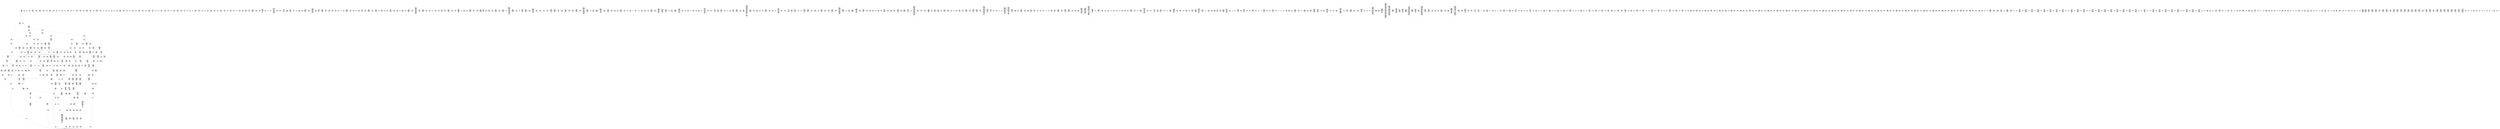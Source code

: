 /* Generated by GvGen v.1.0 (https://www.github.com/stricaud/gvgen) */

digraph G {
compound=true;
   node1 [label="[anywhere]"];
   node2 [label="# 0x0
PUSHX Data
PUSHX Data
MSTORE
CALLVALUE
ISZERO
PUSHX Data
JUMPI
"];
   node3 [label="# 0xc
PUSHX Data
REVERT
"];
   node4 [label="# 0x10
JUMPDEST
PUSHX LogicData
CALLDATASIZE
LT
PUSHX Data
JUMPI
"];
   node5 [label="# 0x1a
PUSHX Data
CALLDATALOAD
PUSHX BitData
SHR
PUSHX LogicData
GT
PUSHX Data
JUMPI
"];
   node6 [label="# 0x2b
PUSHX LogicData
GT
PUSHX Data
JUMPI
"];
   node7 [label="# 0x36
PUSHX LogicData
GT
PUSHX Data
JUMPI
"];
   node8 [label="# 0x41
PUSHX LogicData
EQ
PUSHX Data
JUMPI
"];
   node9 [label="# 0x4c
PUSHX LogicData
EQ
PUSHX Data
JUMPI
"];
   node10 [label="# 0x57
PUSHX LogicData
EQ
PUSHX Data
JUMPI
"];
   node11 [label="# 0x62
PUSHX LogicData
EQ
PUSHX Data
JUMPI
"];
   node12 [label="# 0x6d
PUSHX LogicData
EQ
PUSHX Data
JUMPI
"];
   node13 [label="# 0x78
PUSHX Data
JUMP
"];
   node14 [label="# 0x7c
JUMPDEST
PUSHX LogicData
EQ
PUSHX Data
JUMPI
"];
   node15 [label="# 0x88
PUSHX LogicData
EQ
PUSHX Data
JUMPI
"];
   node16 [label="# 0x93
PUSHX LogicData
EQ
PUSHX Data
JUMPI
"];
   node17 [label="# 0x9e
PUSHX LogicData
EQ
PUSHX Data
JUMPI
"];
   node18 [label="# 0xa9
PUSHX LogicData
EQ
PUSHX Data
JUMPI
"];
   node19 [label="# 0xb4
PUSHX Data
JUMP
"];
   node20 [label="# 0xb8
JUMPDEST
PUSHX LogicData
GT
PUSHX Data
JUMPI
"];
   node21 [label="# 0xc4
PUSHX LogicData
EQ
PUSHX Data
JUMPI
"];
   node22 [label="# 0xcf
PUSHX LogicData
EQ
PUSHX Data
JUMPI
"];
   node23 [label="# 0xda
PUSHX LogicData
EQ
PUSHX Data
JUMPI
"];
   node24 [label="# 0xe5
PUSHX LogicData
EQ
PUSHX Data
JUMPI
"];
   node25 [label="# 0xf0
PUSHX LogicData
EQ
PUSHX Data
JUMPI
"];
   node26 [label="# 0xfb
PUSHX Data
JUMP
"];
   node27 [label="# 0xff
JUMPDEST
PUSHX LogicData
EQ
PUSHX Data
JUMPI
"];
   node28 [label="# 0x10b
PUSHX LogicData
EQ
PUSHX Data
JUMPI
"];
   node29 [label="# 0x116
PUSHX LogicData
EQ
PUSHX Data
JUMPI
"];
   node30 [label="# 0x121
PUSHX LogicData
EQ
PUSHX Data
JUMPI
"];
   node31 [label="# 0x12c
PUSHX Data
JUMP
"];
   node32 [label="# 0x130
JUMPDEST
PUSHX LogicData
GT
PUSHX Data
JUMPI
"];
   node33 [label="# 0x13c
PUSHX LogicData
GT
PUSHX Data
JUMPI
"];
   node34 [label="# 0x147
PUSHX LogicData
EQ
PUSHX Data
JUMPI
"];
   node35 [label="# 0x152
PUSHX LogicData
EQ
PUSHX Data
JUMPI
"];
   node36 [label="# 0x15d
PUSHX LogicData
EQ
PUSHX Data
JUMPI
"];
   node37 [label="# 0x168
PUSHX LogicData
EQ
PUSHX Data
JUMPI
"];
   node38 [label="# 0x173
PUSHX LogicData
EQ
PUSHX Data
JUMPI
"];
   node39 [label="# 0x17e
PUSHX Data
JUMP
"];
   node40 [label="# 0x182
JUMPDEST
PUSHX LogicData
EQ
PUSHX Data
JUMPI
"];
   node41 [label="# 0x18e
PUSHX LogicData
EQ
PUSHX Data
JUMPI
"];
   node42 [label="# 0x199
PUSHX LogicData
EQ
PUSHX Data
JUMPI
"];
   node43 [label="# 0x1a4
PUSHX LogicData
EQ
PUSHX Data
JUMPI
"];
   node44 [label="# 0x1af
PUSHX Data
JUMP
"];
   node45 [label="# 0x1b3
JUMPDEST
PUSHX LogicData
GT
PUSHX Data
JUMPI
"];
   node46 [label="# 0x1bf
PUSHX LogicData
EQ
PUSHX Data
JUMPI
"];
   node47 [label="# 0x1ca
PUSHX LogicData
EQ
PUSHX Data
JUMPI
"];
   node48 [label="# 0x1d5
PUSHX LogicData
EQ
PUSHX Data
JUMPI
"];
   node49 [label="# 0x1e0
PUSHX LogicData
EQ
PUSHX Data
JUMPI
"];
   node50 [label="# 0x1eb
PUSHX LogicData
EQ
PUSHX Data
JUMPI
"];
   node51 [label="# 0x1f6
PUSHX Data
JUMP
"];
   node52 [label="# 0x1fa
JUMPDEST
PUSHX LogicData
EQ
PUSHX Data
JUMPI
"];
   node53 [label="# 0x206
PUSHX LogicData
EQ
PUSHX Data
JUMPI
"];
   node54 [label="# 0x211
PUSHX LogicData
EQ
PUSHX Data
JUMPI
"];
   node55 [label="# 0x21c
PUSHX LogicData
EQ
PUSHX Data
JUMPI
"];
   node56 [label="# 0x227
JUMPDEST
PUSHX Data
REVERT
"];
   node57 [label="# 0x22c
JUMPDEST
PUSHX Data
PUSHX ArithData
CALLDATASIZE
SUB
ADD
PUSHX Data
PUSHX Data
JUMP
"];
   node58 [label="# 0x241
JUMPDEST
PUSHX Data
JUMP
"];
   node59 [label="# 0x246
JUMPDEST
STOP
"];
   node60 [label="# 0x248
JUMPDEST
PUSHX Data
PUSHX ArithData
CALLDATASIZE
SUB
ADD
PUSHX Data
PUSHX Data
JUMP
"];
   node61 [label="# 0x25d
JUMPDEST
PUSHX Data
JUMP
"];
   node62 [label="# 0x262
JUMPDEST
PUSHX MemData
MLOAD
PUSHX Data
PUSHX Data
JUMP
"];
   node63 [label="# 0x26f
JUMPDEST
PUSHX MemData
MLOAD
SUB
RETURN
"];
   node64 [label="# 0x278
JUMPDEST
PUSHX Data
PUSHX Data
JUMP
"];
   node65 [label="# 0x280
JUMPDEST
PUSHX MemData
MLOAD
PUSHX Data
PUSHX Data
JUMP
"];
   node66 [label="# 0x28d
JUMPDEST
PUSHX MemData
MLOAD
SUB
RETURN
"];
   node67 [label="# 0x296
JUMPDEST
PUSHX Data
PUSHX ArithData
CALLDATASIZE
SUB
ADD
PUSHX Data
PUSHX Data
JUMP
"];
   node68 [label="# 0x2ab
JUMPDEST
PUSHX Data
JUMP
"];
   node69 [label="# 0x2b0
JUMPDEST
PUSHX MemData
MLOAD
PUSHX Data
PUSHX Data
JUMP
"];
   node70 [label="# 0x2bd
JUMPDEST
PUSHX MemData
MLOAD
SUB
RETURN
"];
   node71 [label="# 0x2c6
JUMPDEST
PUSHX Data
PUSHX ArithData
CALLDATASIZE
SUB
ADD
PUSHX Data
PUSHX Data
JUMP
"];
   node72 [label="# 0x2db
JUMPDEST
PUSHX Data
JUMP
"];
   node73 [label="# 0x2e0
JUMPDEST
STOP
"];
   node74 [label="# 0x2e2
JUMPDEST
PUSHX Data
PUSHX ArithData
CALLDATASIZE
SUB
ADD
PUSHX Data
PUSHX Data
JUMP
"];
   node75 [label="# 0x2f7
JUMPDEST
PUSHX Data
JUMP
"];
   node76 [label="# 0x2fc
JUMPDEST
STOP
"];
   node77 [label="# 0x2fe
JUMPDEST
PUSHX Data
PUSHX Data
JUMP
"];
   node78 [label="# 0x306
JUMPDEST
PUSHX MemData
MLOAD
PUSHX Data
PUSHX Data
JUMP
"];
   node79 [label="# 0x313
JUMPDEST
PUSHX MemData
MLOAD
SUB
RETURN
"];
   node80 [label="# 0x31c
JUMPDEST
PUSHX Data
PUSHX ArithData
CALLDATASIZE
SUB
ADD
PUSHX Data
PUSHX Data
JUMP
"];
   node81 [label="# 0x331
JUMPDEST
PUSHX Data
JUMP
"];
   node82 [label="# 0x336
JUMPDEST
STOP
"];
   node83 [label="# 0x338
JUMPDEST
PUSHX Data
PUSHX Data
JUMP
"];
   node84 [label="# 0x340
JUMPDEST
PUSHX MemData
MLOAD
PUSHX Data
PUSHX Data
JUMP
"];
   node85 [label="# 0x34d
JUMPDEST
PUSHX MemData
MLOAD
SUB
RETURN
"];
   node86 [label="# 0x356
JUMPDEST
PUSHX Data
PUSHX Data
JUMP
"];
   node87 [label="# 0x35e
JUMPDEST
PUSHX MemData
MLOAD
PUSHX Data
PUSHX Data
JUMP
"];
   node88 [label="# 0x36b
JUMPDEST
PUSHX MemData
MLOAD
SUB
RETURN
"];
   node89 [label="# 0x374
JUMPDEST
PUSHX Data
PUSHX ArithData
CALLDATASIZE
SUB
ADD
PUSHX Data
PUSHX Data
JUMP
"];
   node90 [label="# 0x389
JUMPDEST
PUSHX Data
JUMP
"];
   node91 [label="# 0x38e
JUMPDEST
PUSHX MemData
MLOAD
PUSHX Data
PUSHX Data
JUMP
"];
   node92 [label="# 0x39b
JUMPDEST
PUSHX MemData
MLOAD
SUB
RETURN
"];
   node93 [label="# 0x3a4
JUMPDEST
PUSHX Data
PUSHX ArithData
CALLDATASIZE
SUB
ADD
PUSHX Data
PUSHX Data
JUMP
"];
   node94 [label="# 0x3b9
JUMPDEST
PUSHX Data
JUMP
"];
   node95 [label="# 0x3be
JUMPDEST
PUSHX MemData
MLOAD
PUSHX Data
PUSHX Data
JUMP
"];
   node96 [label="# 0x3cb
JUMPDEST
PUSHX MemData
MLOAD
SUB
RETURN
"];
   node97 [label="# 0x3d4
JUMPDEST
PUSHX Data
PUSHX Data
JUMP
"];
   node98 [label="# 0x3dc
JUMPDEST
STOP
"];
   node99 [label="# 0x3de
JUMPDEST
PUSHX Data
PUSHX ArithData
CALLDATASIZE
SUB
ADD
PUSHX Data
PUSHX Data
JUMP
"];
   node100 [label="# 0x3f3
JUMPDEST
PUSHX Data
JUMP
"];
   node101 [label="# 0x3f8
JUMPDEST
STOP
"];
   node102 [label="# 0x3fa
JUMPDEST
PUSHX Data
PUSHX ArithData
CALLDATASIZE
SUB
ADD
PUSHX Data
PUSHX Data
JUMP
"];
   node103 [label="# 0x40f
JUMPDEST
PUSHX Data
JUMP
"];
   node104 [label="# 0x414
JUMPDEST
STOP
"];
   node105 [label="# 0x416
JUMPDEST
PUSHX Data
PUSHX ArithData
CALLDATASIZE
SUB
ADD
PUSHX Data
PUSHX Data
JUMP
"];
   node106 [label="# 0x42b
JUMPDEST
PUSHX Data
JUMP
"];
   node107 [label="# 0x430
JUMPDEST
PUSHX MemData
MLOAD
PUSHX Data
PUSHX Data
JUMP
"];
   node108 [label="# 0x43d
JUMPDEST
PUSHX MemData
MLOAD
SUB
RETURN
"];
   node109 [label="# 0x446
JUMPDEST
PUSHX Data
PUSHX ArithData
CALLDATASIZE
SUB
ADD
PUSHX Data
PUSHX Data
JUMP
"];
   node110 [label="# 0x45b
JUMPDEST
PUSHX Data
JUMP
"];
   node111 [label="# 0x460
JUMPDEST
STOP
"];
   node112 [label="# 0x462
JUMPDEST
PUSHX Data
PUSHX Data
JUMP
"];
   node113 [label="# 0x46a
JUMPDEST
PUSHX MemData
MLOAD
PUSHX Data
PUSHX Data
JUMP
"];
   node114 [label="# 0x477
JUMPDEST
PUSHX MemData
MLOAD
SUB
RETURN
"];
   node115 [label="# 0x480
JUMPDEST
PUSHX Data
PUSHX ArithData
CALLDATASIZE
SUB
ADD
PUSHX Data
PUSHX Data
JUMP
"];
   node116 [label="# 0x495
JUMPDEST
PUSHX Data
JUMP
"];
   node117 [label="# 0x49a
JUMPDEST
PUSHX MemData
MLOAD
PUSHX Data
PUSHX Data
JUMP
"];
   node118 [label="# 0x4a7
JUMPDEST
PUSHX MemData
MLOAD
SUB
RETURN
"];
   node119 [label="# 0x4b0
JUMPDEST
PUSHX Data
PUSHX ArithData
CALLDATASIZE
SUB
ADD
PUSHX Data
PUSHX Data
JUMP
"];
   node120 [label="# 0x4c5
JUMPDEST
PUSHX Data
JUMP
"];
   node121 [label="# 0x4ca
JUMPDEST
PUSHX MemData
MLOAD
PUSHX Data
PUSHX Data
JUMP
"];
   node122 [label="# 0x4d7
JUMPDEST
PUSHX MemData
MLOAD
SUB
RETURN
"];
   node123 [label="# 0x4e0
JUMPDEST
PUSHX Data
PUSHX Data
JUMP
"];
   node124 [label="# 0x4e8
JUMPDEST
STOP
"];
   node125 [label="# 0x4ea
JUMPDEST
PUSHX Data
PUSHX Data
JUMP
"];
   node126 [label="# 0x4f2
JUMPDEST
STOP
"];
   node127 [label="# 0x4f4
JUMPDEST
PUSHX Data
PUSHX Data
JUMP
"];
   node128 [label="# 0x4fc
JUMPDEST
PUSHX MemData
MLOAD
PUSHX Data
PUSHX Data
JUMP
"];
   node129 [label="# 0x509
JUMPDEST
PUSHX MemData
MLOAD
SUB
RETURN
"];
   node130 [label="# 0x512
JUMPDEST
PUSHX Data
PUSHX Data
JUMP
"];
   node131 [label="# 0x51a
JUMPDEST
PUSHX MemData
MLOAD
PUSHX Data
PUSHX Data
JUMP
"];
   node132 [label="# 0x527
JUMPDEST
PUSHX MemData
MLOAD
SUB
RETURN
"];
   node133 [label="# 0x530
JUMPDEST
PUSHX Data
PUSHX ArithData
CALLDATASIZE
SUB
ADD
PUSHX Data
PUSHX Data
JUMP
"];
   node134 [label="# 0x545
JUMPDEST
PUSHX Data
JUMP
"];
   node135 [label="# 0x54a
JUMPDEST
STOP
"];
   node136 [label="# 0x54c
JUMPDEST
PUSHX Data
PUSHX Data
JUMP
"];
   node137 [label="# 0x554
JUMPDEST
PUSHX MemData
MLOAD
PUSHX Data
PUSHX Data
JUMP
"];
   node138 [label="# 0x561
JUMPDEST
PUSHX MemData
MLOAD
SUB
RETURN
"];
   node139 [label="# 0x56a
JUMPDEST
PUSHX Data
PUSHX Data
JUMP
"];
   node140 [label="# 0x572
JUMPDEST
PUSHX MemData
MLOAD
PUSHX Data
PUSHX Data
JUMP
"];
   node141 [label="# 0x57f
JUMPDEST
PUSHX MemData
MLOAD
SUB
RETURN
"];
   node142 [label="# 0x588
JUMPDEST
PUSHX Data
PUSHX ArithData
CALLDATASIZE
SUB
ADD
PUSHX Data
PUSHX Data
JUMP
"];
   node143 [label="# 0x59d
JUMPDEST
PUSHX Data
JUMP
"];
   node144 [label="# 0x5a2
JUMPDEST
STOP
"];
   node145 [label="# 0x5a4
JUMPDEST
PUSHX Data
PUSHX ArithData
CALLDATASIZE
SUB
ADD
PUSHX Data
PUSHX Data
JUMP
"];
   node146 [label="# 0x5b9
JUMPDEST
PUSHX Data
JUMP
"];
   node147 [label="# 0x5be
JUMPDEST
STOP
"];
   node148 [label="# 0x5c0
JUMPDEST
PUSHX Data
PUSHX Data
JUMP
"];
   node149 [label="# 0x5c8
JUMPDEST
PUSHX MemData
MLOAD
PUSHX Data
PUSHX Data
JUMP
"];
   node150 [label="# 0x5d5
JUMPDEST
PUSHX MemData
MLOAD
SUB
RETURN
"];
   node151 [label="# 0x5de
JUMPDEST
PUSHX Data
PUSHX ArithData
CALLDATASIZE
SUB
ADD
PUSHX Data
PUSHX Data
JUMP
"];
   node152 [label="# 0x5f3
JUMPDEST
PUSHX Data
JUMP
"];
   node153 [label="# 0x5f8
JUMPDEST
STOP
"];
   node154 [label="# 0x5fa
JUMPDEST
PUSHX Data
PUSHX ArithData
CALLDATASIZE
SUB
ADD
PUSHX Data
PUSHX Data
JUMP
"];
   node155 [label="# 0x60f
JUMPDEST
PUSHX Data
JUMP
"];
   node156 [label="# 0x614
JUMPDEST
PUSHX MemData
MLOAD
PUSHX Data
PUSHX Data
JUMP
"];
   node157 [label="# 0x621
JUMPDEST
PUSHX MemData
MLOAD
SUB
RETURN
"];
   node158 [label="# 0x62a
JUMPDEST
PUSHX Data
PUSHX ArithData
CALLDATASIZE
SUB
ADD
PUSHX Data
PUSHX Data
JUMP
"];
   node159 [label="# 0x63f
JUMPDEST
PUSHX Data
JUMP
"];
   node160 [label="# 0x644
JUMPDEST
PUSHX MemData
MLOAD
PUSHX Data
PUSHX Data
JUMP
"];
   node161 [label="# 0x651
JUMPDEST
PUSHX MemData
MLOAD
SUB
RETURN
"];
   node162 [label="# 0x65a
JUMPDEST
PUSHX Data
PUSHX Data
JUMP
"];
   node163 [label="# 0x662
JUMPDEST
STOP
"];
   node164 [label="# 0x664
JUMPDEST
PUSHX Data
PUSHX Data
JUMP
"];
   node165 [label="# 0x66c
JUMPDEST
PUSHX MemData
MLOAD
PUSHX Data
PUSHX Data
JUMP
"];
   node166 [label="# 0x679
JUMPDEST
PUSHX MemData
MLOAD
SUB
RETURN
"];
   node167 [label="# 0x682
JUMPDEST
PUSHX Data
PUSHX ArithData
CALLDATASIZE
SUB
ADD
PUSHX Data
PUSHX Data
JUMP
"];
   node168 [label="# 0x697
JUMPDEST
PUSHX Data
JUMP
"];
   node169 [label="# 0x69c
JUMPDEST
STOP
"];
   node170 [label="# 0x69e
JUMPDEST
PUSHX Data
PUSHX Data
JUMP
"];
   node171 [label="# 0x6a6
JUMPDEST
PUSHX MemData
MLOAD
PUSHX Data
PUSHX Data
JUMP
"];
   node172 [label="# 0x6b3
JUMPDEST
PUSHX MemData
MLOAD
SUB
RETURN
"];
   node173 [label="# 0x6bc
JUMPDEST
PUSHX Data
PUSHX Data
JUMP
"];
   node174 [label="# 0x6c4
JUMPDEST
PUSHX BitData
AND
PUSHX Data
PUSHX Data
JUMP
"];
   node175 [label="# 0x6e2
JUMPDEST
PUSHX BitData
AND
EQ
PUSHX Data
JUMPI
"];
   node176 [label="# 0x6fe
PUSHX MemData
MLOAD
PUSHX Data
MSTORE
PUSHX ArithData
ADD
PUSHX Data
PUSHX Data
JUMP
"];
   node177 [label="# 0x72f
JUMPDEST
PUSHX MemData
MLOAD
SUB
REVERT
"];
   node178 [label="# 0x738
JUMPDEST
PUSHX Data
SSTORE
JUMP
"];
   node179 [label="# 0x742
JUMPDEST
PUSHX Data
PUSHX BitData
PUSHX BitData
NOT
AND
PUSHX BitData
NOT
AND
EQ
PUSHX Data
JUMPI
"];
   node180 [label="# 0x7ab
PUSHX Data
PUSHX Data
JUMP
"];
   node181 [label="# 0x7b4
JUMPDEST
"];
   node182 [label="# 0x7b5
JUMPDEST
JUMP
"];
   node183 [label="# 0x7bc
JUMPDEST
PUSHX Data
PUSHX StorData
SLOAD
PUSHX Data
PUSHX Data
JUMP
"];
   node184 [label="# 0x7cb
JUMPDEST
PUSHX ArithData
ADD
PUSHX ArithData
DIV
MUL
PUSHX ArithData
ADD
PUSHX MemData
MLOAD
ADD
PUSHX Data
MSTORE
MSTORE
PUSHX ArithData
ADD
SLOAD
PUSHX Data
PUSHX Data
JUMP
"];
   node185 [label="# 0x7f7
JUMPDEST
ISZERO
PUSHX Data
JUMPI
"];
   node186 [label="# 0x7fe
PUSHX LogicData
LT
PUSHX Data
JUMPI
"];
   node187 [label="# 0x806
PUSHX ArithData
SLOAD
DIV
MUL
MSTORE
PUSHX ArithData
ADD
PUSHX Data
JUMP
"];
   node188 [label="# 0x819
JUMPDEST
ADD
PUSHX Data
MSTORE
PUSHX Data
PUSHX Data
SHA3
"];
   node189 [label="# 0x827
JUMPDEST
SLOAD
MSTORE
PUSHX ArithData
ADD
PUSHX ArithData
ADD
GT
PUSHX Data
JUMPI
"];
   node190 [label="# 0x83b
SUB
PUSHX BitData
AND
ADD
"];
   node191 [label="# 0x844
JUMPDEST
JUMP
"];
   node192 [label="# 0x84e
JUMPDEST
PUSHX Data
PUSHX Data
PUSHX Data
JUMP
"];
   node193 [label="# 0x859
JUMPDEST
PUSHX Data
JUMPI
"];
   node194 [label="# 0x85e
PUSHX MemData
MLOAD
PUSHX Data
MSTORE
PUSHX ArithData
ADD
PUSHX Data
PUSHX Data
JUMP
"];
   node195 [label="# 0x88f
JUMPDEST
PUSHX MemData
MLOAD
SUB
REVERT
"];
   node196 [label="# 0x898
JUMPDEST
PUSHX Data
PUSHX ArithData
MSTORE
PUSHX ArithData
ADD
MSTORE
PUSHX ArithData
ADD
PUSHX Data
SHA3
PUSHX ArithData
SLOAD
PUSHX ArithData
EXP
DIV
PUSHX BitData
AND
JUMP
"];
   node197 [label="# 0x8d3
JUMPDEST
PUSHX Data
PUSHX Data
PUSHX Data
JUMP
"];
   node198 [label="# 0x8de
JUMPDEST
PUSHX BitData
AND
PUSHX BitData
AND
EQ
ISZERO
PUSHX Data
JUMPI
"];
   node199 [label="# 0x915
PUSHX MemData
MLOAD
PUSHX Data
MSTORE
PUSHX ArithData
ADD
PUSHX Data
PUSHX Data
JUMP
"];
   node200 [label="# 0x946
JUMPDEST
PUSHX MemData
MLOAD
SUB
REVERT
"];
   node201 [label="# 0x94f
JUMPDEST
PUSHX BitData
AND
PUSHX Data
PUSHX Data
JUMP
"];
   node202 [label="# 0x96e
JUMPDEST
PUSHX BitData
AND
EQ
PUSHX Data
JUMPI
"];
   node203 [label="# 0x98b
PUSHX Data
PUSHX Data
PUSHX Data
JUMP
"];
   node204 [label="# 0x997
JUMPDEST
PUSHX Data
JUMP
"];
   node205 [label="# 0x99c
JUMPDEST
"];
   node206 [label="# 0x99d
JUMPDEST
PUSHX Data
JUMPI
"];
   node207 [label="# 0x9a2
PUSHX MemData
MLOAD
PUSHX Data
MSTORE
PUSHX ArithData
ADD
PUSHX Data
PUSHX Data
JUMP
"];
   node208 [label="# 0x9d3
JUMPDEST
PUSHX MemData
MLOAD
SUB
REVERT
"];
   node209 [label="# 0x9dc
JUMPDEST
PUSHX Data
PUSHX Data
JUMP
"];
   node210 [label="# 0x9e6
JUMPDEST
JUMP
"];
   node211 [label="# 0x9eb
JUMPDEST
PUSHX Data
PUSHX Data
JUMP
"];
   node212 [label="# 0x9f3
JUMPDEST
PUSHX BitData
AND
PUSHX Data
PUSHX Data
JUMP
"];
   node213 [label="# 0xa11
JUMPDEST
PUSHX BitData
AND
EQ
PUSHX Data
JUMPI
"];
   node214 [label="# 0xa2d
PUSHX MemData
MLOAD
PUSHX Data
MSTORE
PUSHX ArithData
ADD
PUSHX Data
PUSHX Data
JUMP
"];
   node215 [label="# 0xa5e
JUMPDEST
PUSHX MemData
MLOAD
SUB
REVERT
"];
   node216 [label="# 0xa67
JUMPDEST
PUSHX Data
MLOAD
PUSHX ArithData
ADD
PUSHX Data
PUSHX Data
JUMP
"];
   node217 [label="# 0xa7d
JUMPDEST
JUMP
"];
   node218 [label="# 0xa81
JUMPDEST
PUSHX Data
PUSHX StorData
SLOAD
JUMP
"];
   node219 [label="# 0xa8e
JUMPDEST
PUSHX Data
PUSHX Data
PUSHX Data
JUMP
"];
   node220 [label="# 0xa99
JUMPDEST
PUSHX Data
JUMP
"];
   node221 [label="# 0xa9f
JUMPDEST
PUSHX Data
JUMPI
"];
   node222 [label="# 0xaa4
PUSHX MemData
MLOAD
PUSHX Data
MSTORE
PUSHX ArithData
ADD
PUSHX Data
PUSHX Data
JUMP
"];
   node223 [label="# 0xad5
JUMPDEST
PUSHX MemData
MLOAD
SUB
REVERT
"];
   node224 [label="# 0xade
JUMPDEST
PUSHX Data
PUSHX Data
JUMP
"];
   node225 [label="# 0xae9
JUMPDEST
JUMP
"];
   node226 [label="# 0xaee
JUMPDEST
PUSHX StorData
SLOAD
JUMP
"];
   node227 [label="# 0xaf4
JUMPDEST
PUSHX StorData
SLOAD
JUMP
"];
   node228 [label="# 0xafa
JUMPDEST
PUSHX Data
PUSHX Data
PUSHX Data
JUMP
"];
   node229 [label="# 0xb05
JUMPDEST
LT
PUSHX Data
JUMPI
"];
   node230 [label="# 0xb0c
PUSHX MemData
MLOAD
PUSHX Data
MSTORE
PUSHX ArithData
ADD
PUSHX Data
PUSHX Data
JUMP
"];
   node231 [label="# 0xb3d
JUMPDEST
PUSHX MemData
MLOAD
SUB
REVERT
"];
   node232 [label="# 0xb46
JUMPDEST
PUSHX Data
PUSHX ArithData
PUSHX BitData
AND
PUSHX BitData
AND
MSTORE
PUSHX ArithData
ADD
MSTORE
PUSHX ArithData
ADD
PUSHX Data
SHA3
PUSHX ArithData
MSTORE
PUSHX ArithData
ADD
MSTORE
PUSHX ArithData
ADD
PUSHX Data
SHA3
SLOAD
JUMP
"];
   node233 [label="# 0xb9f
JUMPDEST
PUSHX Data
PUSHX StorData
SLOAD
LT
PUSHX Data
JUMPI
"];
   node234 [label="# 0xbab
PUSHX MemData
MLOAD
PUSHX Data
MSTORE
PUSHX ArithData
ADD
PUSHX Data
PUSHX Data
JUMP
"];
   node235 [label="# 0xbdc
JUMPDEST
PUSHX MemData
MLOAD
SUB
REVERT
"];
   node236 [label="# 0xbe5
JUMPDEST
PUSHX Data
PUSHX Data
JUMP
"];
   node237 [label="# 0xbee
JUMPDEST
JUMP
"];
   node238 [label="# 0xbf5
JUMPDEST
PUSHX Data
PUSHX Data
JUMP
"];
   node239 [label="# 0xbfd
JUMPDEST
PUSHX BitData
AND
PUSHX Data
PUSHX Data
JUMP
"];
   node240 [label="# 0xc1b
JUMPDEST
PUSHX BitData
AND
EQ
PUSHX Data
JUMPI
"];
   node241 [label="# 0xc37
PUSHX MemData
MLOAD
PUSHX Data
MSTORE
PUSHX ArithData
ADD
PUSHX Data
PUSHX Data
JUMP
"];
   node242 [label="# 0xc68
JUMPDEST
PUSHX MemData
MLOAD
SUB
REVERT
"];
   node243 [label="# 0xc71
JUMPDEST
PUSHX StorData
PUSHX ArithData
SLOAD
PUSHX ArithData
EXP
DIV
PUSHX BitData
AND
ISZERO
PUSHX StorData
PUSHX ArithData
PUSHX ArithData
EXP
SLOAD
PUSHX ArithData
MUL
NOT
AND
ISZERO
ISZERO
MUL
OR
SSTORE
JUMP
"];
   node244 [label="# 0xc9d
JUMPDEST
PUSHX Data
PUSHX Data
JUMP
"];
   node245 [label="# 0xca5
JUMPDEST
PUSHX BitData
AND
PUSHX Data
PUSHX Data
JUMP
"];
   node246 [label="# 0xcc3
JUMPDEST
PUSHX BitData
AND
EQ
PUSHX Data
JUMPI
"];
   node247 [label="# 0xcdf
PUSHX MemData
MLOAD
PUSHX Data
MSTORE
PUSHX ArithData
ADD
PUSHX Data
PUSHX Data
JUMP
"];
   node248 [label="# 0xd10
JUMPDEST
PUSHX MemData
MLOAD
SUB
REVERT
"];
   node249 [label="# 0xd19
JUMPDEST
PUSHX Data
SSTORE
JUMP
"];
   node250 [label="# 0xd23
JUMPDEST
PUSHX Data
PUSHX MemData
MLOAD
PUSHX ArithData
ADD
PUSHX Data
MSTORE
PUSHX Data
MSTORE
PUSHX Data
JUMP
"];
   node251 [label="# 0xd3e
JUMPDEST
JUMP
"];
   node252 [label="# 0xd43
JUMPDEST
PUSHX Data
PUSHX Data
PUSHX Data
JUMP
"];
   node253 [label="# 0xd4d
JUMPDEST
LT
PUSHX Data
JUMPI
"];
   node254 [label="# 0xd54
PUSHX MemData
MLOAD
PUSHX Data
MSTORE
PUSHX ArithData
ADD
PUSHX Data
PUSHX Data
JUMP
"];
   node255 [label="# 0xd85
JUMPDEST
PUSHX MemData
MLOAD
SUB
REVERT
"];
   node256 [label="# 0xd8e
JUMPDEST
PUSHX StorData
SLOAD
LT
PUSHX Data
JUMPI
"];
   node257 [label="# 0xd9a
PUSHX Data
PUSHX Data
MSTORE
PUSHX Data
PUSHX Data
MSTORE
PUSHX Data
PUSHX Data
REVERT
"];
   node258 [label="# 0xdc8
JUMPDEST
PUSHX Data
MSTORE
PUSHX Data
PUSHX Data
SHA3
ADD
SLOAD
JUMP
"];
   node259 [label="# 0xdda
JUMPDEST
PUSHX Data
PUSHX Data
JUMP
"];
   node260 [label="# 0xde2
JUMPDEST
PUSHX BitData
AND
PUSHX Data
PUSHX Data
JUMP
"];
   node261 [label="# 0xe00
JUMPDEST
PUSHX BitData
AND
EQ
PUSHX Data
JUMPI
"];
   node262 [label="# 0xe1c
PUSHX MemData
MLOAD
PUSHX Data
MSTORE
PUSHX ArithData
ADD
PUSHX Data
PUSHX Data
JUMP
"];
   node263 [label="# 0xe4d
JUMPDEST
PUSHX MemData
MLOAD
SUB
REVERT
"];
   node264 [label="# 0xe56
JUMPDEST
PUSHX Data
MLOAD
PUSHX ArithData
ADD
PUSHX Data
PUSHX Data
JUMP
"];
   node265 [label="# 0xe6c
JUMPDEST
JUMP
"];
   node266 [label="# 0xe70
JUMPDEST
PUSHX StorData
SLOAD
JUMP
"];
   node267 [label="# 0xe76
JUMPDEST
PUSHX Data
PUSHX Data
PUSHX ArithData
MSTORE
PUSHX ArithData
ADD
MSTORE
PUSHX ArithData
ADD
PUSHX Data
SHA3
PUSHX ArithData
SLOAD
PUSHX ArithData
EXP
DIV
PUSHX BitData
AND
PUSHX BitData
PUSHX BitData
AND
PUSHX BitData
AND
EQ
ISZERO
PUSHX Data
JUMPI
"];
   node268 [label="# 0xee5
PUSHX MemData
MLOAD
PUSHX Data
MSTORE
PUSHX ArithData
ADD
PUSHX Data
PUSHX Data
JUMP
"];
   node269 [label="# 0xf16
JUMPDEST
PUSHX MemData
MLOAD
SUB
REVERT
"];
   node270 [label="# 0xf1f
JUMPDEST
JUMP
"];
   node271 [label="# 0xf28
JUMPDEST
PUSHX BitData
PUSHX BitData
AND
PUSHX BitData
AND
EQ
ISZERO
PUSHX Data
JUMPI
"];
   node272 [label="# 0xf5f
PUSHX MemData
MLOAD
PUSHX Data
MSTORE
PUSHX ArithData
ADD
PUSHX Data
PUSHX Data
JUMP
"];
   node273 [label="# 0xf90
JUMPDEST
PUSHX MemData
MLOAD
SUB
REVERT
"];
   node274 [label="# 0xf99
JUMPDEST
PUSHX Data
PUSHX ArithData
PUSHX BitData
AND
PUSHX BitData
AND
MSTORE
PUSHX ArithData
ADD
MSTORE
PUSHX ArithData
ADD
PUSHX Data
SHA3
SLOAD
JUMP
"];
   node275 [label="# 0xfe0
JUMPDEST
PUSHX Data
PUSHX Data
JUMP
"];
   node276 [label="# 0xfe8
JUMPDEST
PUSHX BitData
AND
PUSHX Data
PUSHX Data
JUMP
"];
   node277 [label="# 0x1006
JUMPDEST
PUSHX BitData
AND
EQ
PUSHX Data
JUMPI
"];
   node278 [label="# 0x1022
PUSHX MemData
MLOAD
PUSHX Data
MSTORE
PUSHX ArithData
ADD
PUSHX Data
PUSHX Data
JUMP
"];
   node279 [label="# 0x1053
JUMPDEST
PUSHX MemData
MLOAD
SUB
REVERT
"];
   node280 [label="# 0x105c
JUMPDEST
PUSHX BitData
PUSHX BitData
AND
PUSHX StorData
PUSHX ArithData
SLOAD
PUSHX ArithData
EXP
DIV
PUSHX BitData
AND
PUSHX BitData
AND
PUSHX Data
PUSHX MemData
MLOAD
PUSHX MemData
MLOAD
SUB
LOGX
PUSHX BitData
PUSHX StorData
PUSHX ArithData
PUSHX ArithData
EXP
SLOAD
PUSHX ArithData
MUL
NOT
AND
PUSHX BitData
AND
MUL
OR
SSTORE
JUMP
"];
   node281 [label="# 0x111d
JUMPDEST
PUSHX Data
PUSHX Data
JUMP
"];
   node282 [label="# 0x1125
JUMPDEST
PUSHX BitData
AND
PUSHX Data
PUSHX Data
JUMP
"];
   node283 [label="# 0x1143
JUMPDEST
PUSHX BitData
AND
EQ
PUSHX Data
JUMPI
"];
   node284 [label="# 0x115f
PUSHX MemData
MLOAD
PUSHX Data
MSTORE
PUSHX ArithData
ADD
PUSHX Data
PUSHX Data
JUMP
"];
   node285 [label="# 0x1190
JUMPDEST
PUSHX MemData
MLOAD
SUB
REVERT
"];
   node286 [label="# 0x1199
JUMPDEST
PUSHX LogicData
PUSHX StorData
SLOAD
EQ
PUSHX Data
JUMPI
"];
   node287 [label="# 0x11a4
PUSHX MemData
MLOAD
PUSHX Data
MSTORE
PUSHX ArithData
ADD
PUSHX Data
PUSHX Data
JUMP
"];
   node288 [label="# 0x11d5
JUMPDEST
PUSHX MemData
MLOAD
SUB
REVERT
"];
   node289 [label="# 0x11de
JUMPDEST
PUSHX LogicData
PUSHX StorData
SLOAD
EQ
PUSHX Data
JUMPI
"];
   node290 [label="# 0x11e9
PUSHX MemData
MLOAD
PUSHX Data
MSTORE
PUSHX ArithData
ADD
PUSHX Data
PUSHX Data
JUMP
"];
   node291 [label="# 0x121a
JUMPDEST
PUSHX MemData
MLOAD
SUB
REVERT
"];
   node292 [label="# 0x1223
JUMPDEST
NUMBER
PUSHX Data
SSTORE
JUMP
"];
   node293 [label="# 0x122c
JUMPDEST
PUSHX Data
JUMP
"];
   node294 [label="# 0x1231
JUMPDEST
PUSHX StorData
SLOAD
JUMP
"];
   node295 [label="# 0x1237
JUMPDEST
PUSHX StorData
PUSHX ArithData
SLOAD
PUSHX ArithData
EXP
DIV
PUSHX BitData
AND
PUSHX Data
JUMPI
"];
   node296 [label="# 0x124c
PUSHX MemData
MLOAD
PUSHX Data
MSTORE
PUSHX ArithData
ADD
PUSHX Data
PUSHX Data
JUMP
"];
   node297 [label="# 0x127d
JUMPDEST
PUSHX MemData
MLOAD
SUB
REVERT
"];
   node298 [label="# 0x1286
JUMPDEST
PUSHX LogicData
GT
PUSHX Data
JUMPI
"];
   node299 [label="# 0x128f
PUSHX MemData
MLOAD
PUSHX Data
MSTORE
PUSHX ArithData
ADD
PUSHX Data
PUSHX Data
JUMP
"];
   node300 [label="# 0x12c0
JUMPDEST
PUSHX MemData
MLOAD
SUB
REVERT
"];
   node301 [label="# 0x12c9
JUMPDEST
PUSHX LogicData
GT
ISZERO
PUSHX Data
JUMPI
"];
   node302 [label="# 0x12d3
PUSHX MemData
MLOAD
PUSHX Data
MSTORE
PUSHX ArithData
ADD
PUSHX Data
PUSHX Data
JUMP
"];
   node303 [label="# 0x1304
JUMPDEST
PUSHX MemData
MLOAD
SUB
REVERT
"];
   node304 [label="# 0x130d
JUMPDEST
PUSHX Data
PUSHX StorData
PUSHX ArithData
SLOAD
PUSHX ArithData
EXP
DIV
PUSHX BitData
AND
PUSHX BitData
AND
PUSHX BitData
CALLER
PUSHX MemData
MLOAD
PUSHX BitData
AND
PUSHX BitData
SHL
MSTORE
PUSHX ArithData
ADD
PUSHX Data
PUSHX Data
JUMP
"];
   node305 [label="# 0x136a
JUMPDEST
PUSHX Data
PUSHX MemData
MLOAD
SUB
EXTCODESIZE
ISZERO
ISZERO
PUSHX Data
JUMPI
"];
   node306 [label="# 0x137e
PUSHX Data
REVERT
"];
   node307 [label="# 0x1382
JUMPDEST
GAS
STATICCALL
ISZERO
ISZERO
PUSHX Data
JUMPI
"];
   node308 [label="# 0x138d
RETURNDATASIZE
PUSHX Data
RETURNDATACOPY
RETURNDATASIZE
PUSHX Data
REVERT
"];
   node309 [label="# 0x1396
JUMPDEST
PUSHX MemData
MLOAD
RETURNDATASIZE
PUSHX BitData
NOT
PUSHX ArithData
ADD
AND
ADD
PUSHX Data
MSTORE
ADD
PUSHX Data
PUSHX Data
JUMP
"];
   node310 [label="# 0x13ba
JUMPDEST
PUSHX LogicData
GT
PUSHX Data
JUMPI
"];
   node311 [label="# 0x13c5
PUSHX MemData
MLOAD
PUSHX Data
MSTORE
PUSHX ArithData
ADD
PUSHX Data
PUSHX Data
JUMP
"];
   node312 [label="# 0x13f6
JUMPDEST
PUSHX MemData
MLOAD
SUB
REVERT
"];
   node313 [label="# 0x13ff
JUMPDEST
PUSHX Data
PUSHX Data
JUMP
"];
   node314 [label="# 0x140b
JUMPDEST
LT
ISZERO
PUSHX Data
JUMPI
"];
   node315 [label="# 0x1413
PUSHX MemData
MLOAD
PUSHX Data
MSTORE
PUSHX ArithData
ADD
PUSHX Data
PUSHX Data
JUMP
"];
   node316 [label="# 0x1444
JUMPDEST
PUSHX MemData
MLOAD
SUB
REVERT
"];
   node317 [label="# 0x144d
JUMPDEST
PUSHX Data
"];
   node318 [label="# 0x1450
JUMPDEST
LT
ISZERO
PUSHX Data
JUMPI
"];
   node319 [label="# 0x145a
LT
"];
   node320 [label="# 0x145e
JUMPDEST
ISZERO
PUSHX Data
JUMPI
"];
   node321 [label="# 0x1465
PUSHX LogicData
LT
"];
   node322 [label="# 0x146a
JUMPDEST
ISZERO
PUSHX Data
JUMPI
"];
   node323 [label="# 0x1470
PUSHX StorData
SLOAD
PUSHX Data
PUSHX Data
JUMP
"];
   node324 [label="# 0x147a
JUMPDEST
LT
PUSHX Data
JUMPI
"];
   node325 [label="# 0x1480
PUSHX MemData
MLOAD
PUSHX Data
MSTORE
PUSHX ArithData
ADD
PUSHX Data
PUSHX Data
JUMP
"];
   node326 [label="# 0x14b1
JUMPDEST
PUSHX MemData
MLOAD
SUB
REVERT
"];
   node327 [label="# 0x14ba
JUMPDEST
PUSHX Data
PUSHX StorData
PUSHX ArithData
SLOAD
PUSHX ArithData
EXP
DIV
PUSHX BitData
AND
PUSHX BitData
AND
PUSHX Data
CALLER
PUSHX Data
PUSHX Data
JUMP
"];
   node328 [label="# 0x1507
JUMPDEST
PUSHX MemData
MLOAD
PUSHX BitData
AND
PUSHX BitData
SHL
MSTORE
PUSHX ArithData
ADD
PUSHX Data
PUSHX Data
JUMP
"];
   node329 [label="# 0x1524
JUMPDEST
PUSHX Data
PUSHX MemData
MLOAD
SUB
EXTCODESIZE
ISZERO
ISZERO
PUSHX Data
JUMPI
"];
   node330 [label="# 0x1538
PUSHX Data
REVERT
"];
   node331 [label="# 0x153c
JUMPDEST
GAS
STATICCALL
ISZERO
ISZERO
PUSHX Data
JUMPI
"];
   node332 [label="# 0x1547
RETURNDATASIZE
PUSHX Data
RETURNDATACOPY
RETURNDATASIZE
PUSHX Data
REVERT
"];
   node333 [label="# 0x1550
JUMPDEST
PUSHX MemData
MLOAD
RETURNDATASIZE
PUSHX BitData
NOT
PUSHX ArithData
ADD
AND
ADD
PUSHX Data
MSTORE
ADD
PUSHX Data
PUSHX Data
JUMP
"];
   node334 [label="# 0x1574
JUMPDEST
PUSHX Data
PUSHX Data
JUMP
"];
   node335 [label="# 0x157f
JUMPDEST
PUSHX Data
JUMPI
"];
   node336 [label="# 0x1584
PUSHX Data
CALLER
PUSHX Data
JUMP
"];
   node337 [label="# 0x158d
JUMPDEST
"];
   node338 [label="# 0x158e
JUMPDEST
PUSHX Data
PUSHX Data
JUMP
"];
   node339 [label="# 0x159a
JUMPDEST
PUSHX Data
JUMP
"];
   node340 [label="# 0x15a2
JUMPDEST
PUSHX Data
PUSHX Data
JUMP
"];
   node341 [label="# 0x15ab
JUMPDEST
JUMP
"];
   node342 [label="# 0x15b0
JUMPDEST
PUSHX Data
PUSHX StorData
PUSHX ArithData
SLOAD
PUSHX ArithData
EXP
DIV
PUSHX BitData
AND
JUMP
"];
   node343 [label="# 0x15da
JUMPDEST
PUSHX Data
PUSHX StorData
SLOAD
PUSHX Data
PUSHX Data
JUMP
"];
   node344 [label="# 0x15e9
JUMPDEST
PUSHX ArithData
ADD
PUSHX ArithData
DIV
MUL
PUSHX ArithData
ADD
PUSHX MemData
MLOAD
ADD
PUSHX Data
MSTORE
MSTORE
PUSHX ArithData
ADD
SLOAD
PUSHX Data
PUSHX Data
JUMP
"];
   node345 [label="# 0x1615
JUMPDEST
ISZERO
PUSHX Data
JUMPI
"];
   node346 [label="# 0x161c
PUSHX LogicData
LT
PUSHX Data
JUMPI
"];
   node347 [label="# 0x1624
PUSHX ArithData
SLOAD
DIV
MUL
MSTORE
PUSHX ArithData
ADD
PUSHX Data
JUMP
"];
   node348 [label="# 0x1637
JUMPDEST
ADD
PUSHX Data
MSTORE
PUSHX Data
PUSHX Data
SHA3
"];
   node349 [label="# 0x1645
JUMPDEST
SLOAD
MSTORE
PUSHX ArithData
ADD
PUSHX ArithData
ADD
GT
PUSHX Data
JUMPI
"];
   node350 [label="# 0x1659
SUB
PUSHX BitData
AND
ADD
"];
   node351 [label="# 0x1662
JUMPDEST
JUMP
"];
   node352 [label="# 0x166c
JUMPDEST
PUSHX Data
PUSHX Data
JUMP
"];
   node353 [label="# 0x1674
JUMPDEST
PUSHX BitData
AND
PUSHX BitData
AND
EQ
ISZERO
PUSHX Data
JUMPI
"];
   node354 [label="# 0x16a8
PUSHX MemData
MLOAD
PUSHX Data
MSTORE
PUSHX ArithData
ADD
PUSHX Data
PUSHX Data
JUMP
"];
   node355 [label="# 0x16d9
JUMPDEST
PUSHX MemData
MLOAD
SUB
REVERT
"];
   node356 [label="# 0x16e2
JUMPDEST
PUSHX Data
PUSHX Data
PUSHX Data
PUSHX Data
JUMP
"];
   node357 [label="# 0x16ef
JUMPDEST
PUSHX BitData
AND
PUSHX BitData
AND
MSTORE
PUSHX ArithData
ADD
MSTORE
PUSHX ArithData
ADD
PUSHX Data
SHA3
PUSHX ArithData
PUSHX BitData
AND
PUSHX BitData
AND
MSTORE
PUSHX ArithData
ADD
MSTORE
PUSHX ArithData
ADD
PUSHX Data
SHA3
PUSHX ArithData
PUSHX ArithData
EXP
SLOAD
PUSHX ArithData
MUL
NOT
AND
ISZERO
ISZERO
MUL
OR
SSTORE
PUSHX BitData
AND
PUSHX Data
PUSHX Data
JUMP
"];
   node358 [label="# 0x179c
JUMPDEST
PUSHX BitData
AND
PUSHX Data
PUSHX MemData
MLOAD
PUSHX Data
PUSHX Data
JUMP
"];
   node359 [label="# 0x17e1
JUMPDEST
PUSHX MemData
MLOAD
SUB
LOGX
JUMP
"];
   node360 [label="# 0x17ed
JUMPDEST
PUSHX Data
PUSHX Data
PUSHX Data
JUMP
"];
   node361 [label="# 0x17f8
JUMPDEST
PUSHX Data
JUMP
"];
   node362 [label="# 0x17fe
JUMPDEST
PUSHX Data
JUMPI
"];
   node363 [label="# 0x1803
PUSHX MemData
MLOAD
PUSHX Data
MSTORE
PUSHX ArithData
ADD
PUSHX Data
PUSHX Data
JUMP
"];
   node364 [label="# 0x1834
JUMPDEST
PUSHX MemData
MLOAD
SUB
REVERT
"];
   node365 [label="# 0x183d
JUMPDEST
PUSHX Data
PUSHX Data
JUMP
"];
   node366 [label="# 0x1849
JUMPDEST
JUMP
"];
   node367 [label="# 0x184f
JUMPDEST
PUSHX StorData
SLOAD
PUSHX Data
PUSHX Data
JUMP
"];
   node368 [label="# 0x185c
JUMPDEST
PUSHX ArithData
ADD
PUSHX ArithData
DIV
MUL
PUSHX ArithData
ADD
PUSHX MemData
MLOAD
ADD
PUSHX Data
MSTORE
MSTORE
PUSHX ArithData
ADD
SLOAD
PUSHX Data
PUSHX Data
JUMP
"];
   node369 [label="# 0x1888
JUMPDEST
ISZERO
PUSHX Data
JUMPI
"];
   node370 [label="# 0x188f
PUSHX LogicData
LT
PUSHX Data
JUMPI
"];
   node371 [label="# 0x1897
PUSHX ArithData
SLOAD
DIV
MUL
MSTORE
PUSHX ArithData
ADD
PUSHX Data
JUMP
"];
   node372 [label="# 0x18aa
JUMPDEST
ADD
PUSHX Data
MSTORE
PUSHX Data
PUSHX Data
SHA3
"];
   node373 [label="# 0x18b8
JUMPDEST
SLOAD
MSTORE
PUSHX ArithData
ADD
PUSHX ArithData
ADD
GT
PUSHX Data
JUMPI
"];
   node374 [label="# 0x18cc
SUB
PUSHX BitData
AND
ADD
"];
   node375 [label="# 0x18d5
JUMPDEST
JUMP
"];
   node376 [label="# 0x18dd
JUMPDEST
PUSHX StorData
PUSHX ArithData
SLOAD
PUSHX ArithData
EXP
DIV
PUSHX BitData
AND
PUSHX Data
JUMPI
"];
   node377 [label="# 0x18f2
PUSHX MemData
MLOAD
PUSHX Data
MSTORE
PUSHX ArithData
ADD
PUSHX Data
PUSHX Data
JUMP
"];
   node378 [label="# 0x1923
JUMPDEST
PUSHX MemData
MLOAD
SUB
REVERT
"];
   node379 [label="# 0x192c
JUMPDEST
PUSHX StorData
SLOAD
PUSHX Data
PUSHX Data
JUMP
"];
   node380 [label="# 0x1937
JUMPDEST
LT
PUSHX Data
JUMPI
"];
   node381 [label="# 0x193d
PUSHX MemData
MLOAD
PUSHX Data
MSTORE
PUSHX ArithData
ADD
PUSHX Data
PUSHX Data
JUMP
"];
   node382 [label="# 0x196e
JUMPDEST
PUSHX MemData
MLOAD
SUB
REVERT
"];
   node383 [label="# 0x1977
JUMPDEST
PUSHX StorData
SLOAD
LT
PUSHX Data
JUMPI
"];
   node384 [label="# 0x1981
PUSHX MemData
MLOAD
PUSHX Data
MSTORE
PUSHX ArithData
ADD
PUSHX Data
PUSHX Data
JUMP
"];
   node385 [label="# 0x19b2
JUMPDEST
PUSHX MemData
MLOAD
SUB
REVERT
"];
   node386 [label="# 0x19bb
JUMPDEST
CALLER
PUSHX BitData
AND
PUSHX StorData
PUSHX ArithData
SLOAD
PUSHX ArithData
EXP
DIV
PUSHX BitData
AND
PUSHX BitData
AND
PUSHX BitData
PUSHX MemData
MLOAD
PUSHX BitData
AND
PUSHX BitData
SHL
MSTORE
PUSHX ArithData
ADD
PUSHX Data
PUSHX Data
JUMP
"];
   node387 [label="# 0x1a2d
JUMPDEST
PUSHX Data
PUSHX MemData
MLOAD
SUB
EXTCODESIZE
ISZERO
ISZERO
PUSHX Data
JUMPI
"];
   node388 [label="# 0x1a41
PUSHX Data
REVERT
"];
   node389 [label="# 0x1a45
JUMPDEST
GAS
STATICCALL
ISZERO
ISZERO
PUSHX Data
JUMPI
"];
   node390 [label="# 0x1a50
RETURNDATASIZE
PUSHX Data
RETURNDATACOPY
RETURNDATASIZE
PUSHX Data
REVERT
"];
   node391 [label="# 0x1a59
JUMPDEST
PUSHX MemData
MLOAD
RETURNDATASIZE
PUSHX BitData
NOT
PUSHX ArithData
ADD
AND
ADD
PUSHX Data
MSTORE
ADD
PUSHX Data
PUSHX Data
JUMP
"];
   node392 [label="# 0x1a7d
JUMPDEST
PUSHX BitData
AND
EQ
PUSHX Data
JUMPI
"];
   node393 [label="# 0x1a99
PUSHX MemData
MLOAD
PUSHX Data
MSTORE
PUSHX ArithData
ADD
PUSHX Data
PUSHX Data
JUMP
"];
   node394 [label="# 0x1aca
JUMPDEST
PUSHX MemData
MLOAD
SUB
REVERT
"];
   node395 [label="# 0x1ad3
JUMPDEST
PUSHX Data
CALLER
PUSHX Data
JUMP
"];
   node396 [label="# 0x1add
JUMPDEST
PUSHX Data
PUSHX Data
JUMP
"];
   node397 [label="# 0x1ae5
JUMPDEST
JUMP
"];
   node398 [label="# 0x1ae8
JUMPDEST
PUSHX Data
PUSHX Data
PUSHX Data
JUMP
"];
   node399 [label="# 0x1af3
JUMPDEST
PUSHX Data
JUMPI
"];
   node400 [label="# 0x1af8
PUSHX MemData
MLOAD
PUSHX Data
MSTORE
PUSHX ArithData
ADD
PUSHX Data
PUSHX Data
JUMP
"];
   node401 [label="# 0x1b29
JUMPDEST
PUSHX MemData
MLOAD
SUB
REVERT
"];
   node402 [label="# 0x1b32
JUMPDEST
PUSHX Data
PUSHX Data
PUSHX Data
JUMP
"];
   node403 [label="# 0x1b3c
JUMPDEST
PUSHX LogicData
MLOAD
GT
PUSHX Data
JUMPI
"];
   node404 [label="# 0x1b48
PUSHX MemData
MLOAD
PUSHX ArithData
ADD
PUSHX Data
MSTORE
PUSHX Data
MSTORE
PUSHX Data
JUMP
"];
   node405 [label="# 0x1b5c
JUMPDEST
PUSHX Data
PUSHX Data
JUMP
"];
   node406 [label="# 0x1b66
JUMPDEST
PUSHX MemData
MLOAD
PUSHX ArithData
ADD
PUSHX Data
PUSHX Data
JUMP
"];
   node407 [label="# 0x1b77
JUMPDEST
PUSHX MemData
MLOAD
PUSHX ArithData
SUB
SUB
MSTORE
PUSHX Data
MSTORE
"];
   node408 [label="# 0x1b87
JUMPDEST
JUMP
"];
   node409 [label="# 0x1b8f
JUMPDEST
PUSHX Data
PUSHX Data
PUSHX ArithData
PUSHX BitData
AND
PUSHX BitData
AND
MSTORE
PUSHX ArithData
ADD
MSTORE
PUSHX ArithData
ADD
PUSHX Data
SHA3
PUSHX ArithData
PUSHX BitData
AND
PUSHX BitData
AND
MSTORE
PUSHX ArithData
ADD
MSTORE
PUSHX ArithData
ADD
PUSHX Data
SHA3
PUSHX ArithData
SLOAD
PUSHX ArithData
EXP
DIV
PUSHX BitData
AND
JUMP
"];
   node410 [label="# 0x1c23
JUMPDEST
PUSHX LogicData
PUSHX StorData
SLOAD
EQ
PUSHX Data
JUMPI
"];
   node411 [label="# 0x1c2e
PUSHX MemData
MLOAD
PUSHX Data
MSTORE
PUSHX ArithData
ADD
PUSHX Data
PUSHX Data
JUMP
"];
   node412 [label="# 0x1c5f
JUMPDEST
PUSHX MemData
MLOAD
SUB
REVERT
"];
   node413 [label="# 0x1c68
JUMPDEST
PUSHX LogicData
PUSHX StorData
SLOAD
EQ
ISZERO
PUSHX Data
JUMPI
"];
   node414 [label="# 0x1c74
PUSHX MemData
MLOAD
PUSHX Data
MSTORE
PUSHX ArithData
ADD
PUSHX Data
PUSHX Data
JUMP
"];
   node415 [label="# 0x1ca5
JUMPDEST
PUSHX MemData
MLOAD
SUB
REVERT
"];
   node416 [label="# 0x1cae
JUMPDEST
PUSHX StorData
SLOAD
TIMESTAMP
LT
ISZERO
PUSHX Data
JUMPI
"];
   node417 [label="# 0x1cba
PUSHX StorData
SLOAD
PUSHX Data
PUSHX Data
JUMP
"];
   node418 [label="# 0x1cc5
JUMPDEST
EQ
"];
   node419 [label="# 0x1cc7
JUMPDEST
PUSHX Data
JUMPI
"];
   node420 [label="# 0x1ccc
PUSHX MemData
MLOAD
PUSHX Data
MSTORE
PUSHX ArithData
ADD
PUSHX Data
PUSHX Data
JUMP
"];
   node421 [label="# 0x1cfd
JUMPDEST
PUSHX MemData
MLOAD
SUB
REVERT
"];
   node422 [label="# 0x1d06
JUMPDEST
PUSHX StorData
SLOAD
PUSHX StorData
SLOAD
BLOCKHASH
PUSHX BitData
SHR
PUSHX Data
PUSHX Data
JUMP
"];
   node423 [label="# 0x1d1a
JUMPDEST
PUSHX Data
SSTORE
PUSHX Data
PUSHX StorData
SLOAD
NUMBER
PUSHX Data
PUSHX Data
JUMP
"];
   node424 [label="# 0x1d30
JUMPDEST
GT
ISZERO
PUSHX Data
JUMPI
"];
   node425 [label="# 0x1d37
PUSHX StorData
SLOAD
PUSHX Data
NUMBER
PUSHX Data
PUSHX Data
JUMP
"];
   node426 [label="# 0x1d46
JUMPDEST
BLOCKHASH
PUSHX BitData
SHR
PUSHX Data
PUSHX Data
JUMP
"];
   node427 [label="# 0x1d54
JUMPDEST
PUSHX Data
SSTORE
"];
   node428 [label="# 0x1d5b
JUMPDEST
PUSHX LogicData
PUSHX StorData
SLOAD
EQ
ISZERO
PUSHX Data
JUMPI
"];
   node429 [label="# 0x1d67
PUSHX Data
PUSHX StorData
SLOAD
PUSHX Data
PUSHX Data
JUMP
"];
   node430 [label="# 0x1d75
JUMPDEST
PUSHX Data
SSTORE
"];
   node431 [label="# 0x1d7c
JUMPDEST
JUMP
"];
   node432 [label="# 0x1d7e
JUMPDEST
PUSHX StorData
PUSHX ArithData
SLOAD
PUSHX ArithData
EXP
DIV
PUSHX BitData
AND
JUMP
"];
   node433 [label="# 0x1d91
JUMPDEST
PUSHX Data
PUSHX Data
JUMP
"];
   node434 [label="# 0x1d99
JUMPDEST
PUSHX BitData
AND
PUSHX Data
PUSHX Data
JUMP
"];
   node435 [label="# 0x1db7
JUMPDEST
PUSHX BitData
AND
EQ
PUSHX Data
JUMPI
"];
   node436 [label="# 0x1dd3
PUSHX MemData
MLOAD
PUSHX Data
MSTORE
PUSHX ArithData
ADD
PUSHX Data
PUSHX Data
JUMP
"];
   node437 [label="# 0x1e04
JUMPDEST
PUSHX MemData
MLOAD
SUB
REVERT
"];
   node438 [label="# 0x1e0d
JUMPDEST
PUSHX BitData
PUSHX BitData
AND
PUSHX BitData
AND
EQ
ISZERO
PUSHX Data
JUMPI
"];
   node439 [label="# 0x1e43
PUSHX MemData
MLOAD
PUSHX Data
MSTORE
PUSHX ArithData
ADD
PUSHX Data
PUSHX Data
JUMP
"];
   node440 [label="# 0x1e74
JUMPDEST
PUSHX MemData
MLOAD
SUB
REVERT
"];
   node441 [label="# 0x1e7d
JUMPDEST
PUSHX BitData
AND
PUSHX StorData
PUSHX ArithData
SLOAD
PUSHX ArithData
EXP
DIV
PUSHX BitData
AND
PUSHX BitData
AND
PUSHX Data
PUSHX MemData
MLOAD
PUSHX MemData
MLOAD
SUB
LOGX
PUSHX StorData
PUSHX ArithData
PUSHX ArithData
EXP
SLOAD
PUSHX ArithData
MUL
NOT
AND
PUSHX BitData
AND
MUL
OR
SSTORE
JUMP
"];
   node442 [label="# 0x1f3d
JUMPDEST
PUSHX StorData
SLOAD
JUMP
"];
   node443 [label="# 0x1f43
JUMPDEST
PUSHX Data
CALLER
JUMP
"];
   node444 [label="# 0x1f4b
JUMPDEST
PUSHX Data
PUSHX BitData
PUSHX BitData
NOT
AND
PUSHX BitData
NOT
AND
EQ
PUSHX Data
JUMPI
"];
   node445 [label="# 0x1fb4
PUSHX BitData
PUSHX BitData
NOT
AND
PUSHX BitData
NOT
AND
EQ
"];
   node446 [label="# 0x2016
JUMPDEST
PUSHX Data
JUMPI
"];
   node447 [label="# 0x201c
PUSHX Data
PUSHX Data
JUMP
"];
   node448 [label="# 0x2025
JUMPDEST
"];
   node449 [label="# 0x2026
JUMPDEST
JUMP
"];
   node450 [label="# 0x202d
JUMPDEST
PUSHX BitData
PUSHX BitData
AND
PUSHX Data
PUSHX ArithData
MSTORE
PUSHX ArithData
ADD
MSTORE
PUSHX ArithData
ADD
PUSHX Data
SHA3
PUSHX ArithData
SLOAD
PUSHX ArithData
EXP
DIV
PUSHX BitData
AND
PUSHX BitData
AND
EQ
ISZERO
JUMP
"];
   node451 [label="# 0x2099
JUMPDEST
PUSHX Data
PUSHX ArithData
MSTORE
PUSHX ArithData
ADD
MSTORE
PUSHX ArithData
ADD
PUSHX Data
SHA3
PUSHX ArithData
PUSHX ArithData
EXP
SLOAD
PUSHX ArithData
MUL
NOT
AND
PUSHX BitData
AND
MUL
OR
SSTORE
PUSHX BitData
AND
PUSHX Data
PUSHX Data
JUMP
"];
   node452 [label="# 0x210c
JUMPDEST
PUSHX BitData
AND
PUSHX Data
PUSHX MemData
MLOAD
PUSHX MemData
MLOAD
SUB
LOGX
JUMP
"];
   node453 [label="# 0x2152
JUMPDEST
PUSHX Data
PUSHX Data
PUSHX Data
JUMP
"];
   node454 [label="# 0x215d
JUMPDEST
PUSHX Data
JUMPI
"];
   node455 [label="# 0x2162
PUSHX MemData
MLOAD
PUSHX Data
MSTORE
PUSHX ArithData
ADD
PUSHX Data
PUSHX Data
JUMP
"];
   node456 [label="# 0x2193
JUMPDEST
PUSHX MemData
MLOAD
SUB
REVERT
"];
   node457 [label="# 0x219c
JUMPDEST
PUSHX Data
PUSHX Data
PUSHX Data
JUMP
"];
   node458 [label="# 0x21a7
JUMPDEST
PUSHX BitData
AND
PUSHX BitData
AND
EQ
PUSHX Data
JUMPI
"];
   node459 [label="# 0x21de
PUSHX BitData
AND
PUSHX Data
PUSHX Data
JUMP
"];
   node460 [label="# 0x21fe
JUMPDEST
PUSHX BitData
AND
EQ
"];
   node461 [label="# 0x2216
JUMPDEST
PUSHX Data
JUMPI
"];
   node462 [label="# 0x221c
PUSHX Data
PUSHX Data
JUMP
"];
   node463 [label="# 0x2226
JUMPDEST
"];
   node464 [label="# 0x2227
JUMPDEST
JUMP
"];
   node465 [label="# 0x2230
JUMPDEST
PUSHX BitData
AND
PUSHX Data
PUSHX Data
JUMP
"];
   node466 [label="# 0x2250
JUMPDEST
PUSHX BitData
AND
EQ
PUSHX Data
JUMPI
"];
   node467 [label="# 0x226c
PUSHX MemData
MLOAD
PUSHX Data
MSTORE
PUSHX ArithData
ADD
PUSHX Data
PUSHX Data
JUMP
"];
   node468 [label="# 0x229d
JUMPDEST
PUSHX MemData
MLOAD
SUB
REVERT
"];
   node469 [label="# 0x22a6
JUMPDEST
PUSHX BitData
PUSHX BitData
AND
PUSHX BitData
AND
EQ
ISZERO
PUSHX Data
JUMPI
"];
   node470 [label="# 0x22dc
PUSHX MemData
MLOAD
PUSHX Data
MSTORE
PUSHX ArithData
ADD
PUSHX Data
PUSHX Data
JUMP
"];
   node471 [label="# 0x230d
JUMPDEST
PUSHX MemData
MLOAD
SUB
REVERT
"];
   node472 [label="# 0x2316
JUMPDEST
PUSHX Data
PUSHX Data
JUMP
"];
   node473 [label="# 0x2321
JUMPDEST
PUSHX Data
PUSHX Data
PUSHX Data
JUMP
"];
   node474 [label="# 0x232c
JUMPDEST
PUSHX Data
PUSHX Data
PUSHX ArithData
PUSHX BitData
AND
PUSHX BitData
AND
MSTORE
PUSHX ArithData
ADD
MSTORE
PUSHX ArithData
ADD
PUSHX Data
SHA3
PUSHX Data
SLOAD
PUSHX Data
PUSHX Data
JUMP
"];
   node475 [label="# 0x237c
JUMPDEST
SSTORE
PUSHX Data
PUSHX Data
PUSHX ArithData
PUSHX BitData
AND
PUSHX BitData
AND
MSTORE
PUSHX ArithData
ADD
MSTORE
PUSHX ArithData
ADD
PUSHX Data
SHA3
PUSHX Data
SLOAD
PUSHX Data
PUSHX Data
JUMP
"];
   node476 [label="# 0x23d3
JUMPDEST
SSTORE
PUSHX Data
PUSHX ArithData
MSTORE
PUSHX ArithData
ADD
MSTORE
PUSHX ArithData
ADD
PUSHX Data
SHA3
PUSHX ArithData
PUSHX ArithData
EXP
SLOAD
PUSHX ArithData
MUL
NOT
AND
PUSHX BitData
AND
MUL
OR
SSTORE
PUSHX BitData
AND
PUSHX BitData
AND
PUSHX Data
PUSHX MemData
MLOAD
PUSHX MemData
MLOAD
SUB
LOGX
JUMP
"];
   node477 [label="# 0x248c
JUMPDEST
PUSHX Data
PUSHX MemData
MLOAD
PUSHX ArithData
ADD
PUSHX Data
MSTORE
PUSHX Data
MSTORE
PUSHX Data
JUMP
"];
   node478 [label="# 0x24a6
JUMPDEST
JUMP
"];
   node479 [label="# 0x24aa
JUMPDEST
PUSHX LogicData
PUSHX StorData
SLOAD
EQ
ISZERO
PUSHX Data
JUMPI
"];
   node480 [label="# 0x24b7
PUSHX StorData
SLOAD
PUSHX Data
PUSHX Data
JUMP
"];
   node481 [label="# 0x24c2
JUMPDEST
EQ
PUSHX Data
JUMPI
"];
   node482 [label="# 0x24c9
PUSHX StorData
SLOAD
TIMESTAMP
LT
ISZERO
"];
   node483 [label="# 0x24d0
JUMPDEST
"];
   node484 [label="# 0x24d1
JUMPDEST
ISZERO
PUSHX Data
JUMPI
"];
   node485 [label="# 0x24d7
NUMBER
PUSHX Data
SSTORE
"];
   node486 [label="# 0x24de
JUMPDEST
JUMP
"];
   node487 [label="# 0x24e0
JUMPDEST
PUSHX Data
PUSHX Data
JUMP
"];
   node488 [label="# 0x24eb
JUMPDEST
PUSHX Data
PUSHX Data
JUMP
"];
   node489 [label="# 0x24f7
JUMPDEST
PUSHX Data
JUMPI
"];
   node490 [label="# 0x24fc
PUSHX MemData
MLOAD
PUSHX Data
MSTORE
PUSHX ArithData
ADD
PUSHX Data
PUSHX Data
JUMP
"];
   node491 [label="# 0x252d
JUMPDEST
PUSHX MemData
MLOAD
SUB
REVERT
"];
   node492 [label="# 0x2536
JUMPDEST
JUMP
"];
   node493 [label="# 0x253c
JUMPDEST
PUSHX Data
PUSHX StorData
SLOAD
PUSHX Data
PUSHX Data
JUMP
"];
   node494 [label="# 0x254b
JUMPDEST
PUSHX ArithData
ADD
PUSHX ArithData
DIV
MUL
PUSHX ArithData
ADD
PUSHX MemData
MLOAD
ADD
PUSHX Data
MSTORE
MSTORE
PUSHX ArithData
ADD
SLOAD
PUSHX Data
PUSHX Data
JUMP
"];
   node495 [label="# 0x2577
JUMPDEST
ISZERO
PUSHX Data
JUMPI
"];
   node496 [label="# 0x257e
PUSHX LogicData
LT
PUSHX Data
JUMPI
"];
   node497 [label="# 0x2586
PUSHX ArithData
SLOAD
DIV
MUL
MSTORE
PUSHX ArithData
ADD
PUSHX Data
JUMP
"];
   node498 [label="# 0x2599
JUMPDEST
ADD
PUSHX Data
MSTORE
PUSHX Data
PUSHX Data
SHA3
"];
   node499 [label="# 0x25a7
JUMPDEST
SLOAD
MSTORE
PUSHX ArithData
ADD
PUSHX ArithData
ADD
GT
PUSHX Data
JUMPI
"];
   node500 [label="# 0x25bb
SUB
PUSHX BitData
AND
ADD
"];
   node501 [label="# 0x25c4
JUMPDEST
JUMP
"];
   node502 [label="# 0x25ce
JUMPDEST
PUSHX Data
PUSHX LogicData
EQ
ISZERO
PUSHX Data
JUMPI
"];
   node503 [label="# 0x25da
PUSHX MemData
MLOAD
PUSHX ArithData
ADD
PUSHX Data
MSTORE
PUSHX Data
MSTORE
PUSHX ArithData
ADD
PUSHX Data
MSTORE
PUSHX Data
JUMP
"];
   node504 [label="# 0x2616
JUMPDEST
PUSHX Data
PUSHX Data
"];
   node505 [label="# 0x261e
JUMPDEST
PUSHX LogicData
EQ
PUSHX Data
JUMPI
"];
   node506 [label="# 0x2627
PUSHX Data
PUSHX Data
JUMP
"];
   node507 [label="# 0x2631
JUMPDEST
PUSHX Data
PUSHX Data
PUSHX Data
JUMP
"];
   node508 [label="# 0x2641
JUMPDEST
PUSHX Data
JUMP
"];
   node509 [label="# 0x2648
JUMPDEST
PUSHX Data
PUSHX LogicData
GT
ISZERO
PUSHX Data
JUMPI
"];
   node510 [label="# 0x265c
PUSHX Data
PUSHX Data
MSTORE
PUSHX Data
PUSHX Data
MSTORE
PUSHX Data
PUSHX Data
REVERT
"];
   node511 [label="# 0x268a
JUMPDEST
PUSHX MemData
MLOAD
MSTORE
PUSHX ArithData
ADD
PUSHX BitData
NOT
AND
PUSHX ArithData
ADD
ADD
PUSHX Data
MSTORE
ISZERO
PUSHX Data
JUMPI
"];
   node512 [label="# 0x26a8
PUSHX ArithData
ADD
PUSHX ArithData
MUL
CALLDATASIZE
CALLDATACOPY
ADD
"];
   node513 [label="# 0x26bc
JUMPDEST
"];
   node514 [label="# 0x26c0
JUMPDEST
PUSHX LogicData
EQ
PUSHX Data
JUMPI
"];
   node515 [label="# 0x26c9
PUSHX Data
PUSHX Data
PUSHX Data
JUMP
"];
   node516 [label="# 0x26d5
JUMPDEST
PUSHX Data
PUSHX Data
PUSHX Data
JUMP
"];
   node517 [label="# 0x26e4
JUMPDEST
PUSHX Data
PUSHX Data
PUSHX Data
JUMP
"];
   node518 [label="# 0x26f0
JUMPDEST
PUSHX BitData
SHL
MLOAD
LT
PUSHX Data
JUMPI
"];
   node519 [label="# 0x26fe
PUSHX Data
PUSHX Data
MSTORE
PUSHX Data
PUSHX Data
MSTORE
PUSHX Data
PUSHX Data
REVERT
"];
   node520 [label="# 0x272c
JUMPDEST
PUSHX ArithData
ADD
ADD
PUSHX BitData
NOT
AND
PUSHX BitData
BYTE
MSTORE8
PUSHX Data
PUSHX Data
PUSHX Data
JUMP
"];
   node521 [label="# 0x2768
JUMPDEST
PUSHX Data
JUMP
"];
   node522 [label="# 0x276f
JUMPDEST
"];
   node523 [label="# 0x2776
JUMPDEST
JUMP
"];
   node524 [label="# 0x277b
JUMPDEST
PUSHX Data
PUSHX BitData
PUSHX BitData
NOT
AND
PUSHX BitData
NOT
AND
EQ
JUMP
"];
   node525 [label="# 0x27e5
JUMPDEST
PUSHX Data
PUSHX Data
JUMP
"];
   node526 [label="# 0x27f0
JUMPDEST
PUSHX BitData
PUSHX BitData
AND
PUSHX BitData
AND
EQ
ISZERO
PUSHX Data
JUMPI
"];
   node527 [label="# 0x2826
PUSHX Data
PUSHX Data
JUMP
"];
   node528 [label="# 0x282e
JUMPDEST
PUSHX Data
JUMP
"];
   node529 [label="# 0x2833
JUMPDEST
PUSHX BitData
AND
PUSHX BitData
AND
EQ
PUSHX Data
JUMPI
"];
   node530 [label="# 0x2867
PUSHX Data
PUSHX Data
JUMP
"];
   node531 [label="# 0x2870
JUMPDEST
"];
   node532 [label="# 0x2871
JUMPDEST
"];
   node533 [label="# 0x2872
JUMPDEST
PUSHX BitData
PUSHX BitData
AND
PUSHX BitData
AND
EQ
ISZERO
PUSHX Data
JUMPI
"];
   node534 [label="# 0x28a8
PUSHX Data
PUSHX Data
JUMP
"];
   node535 [label="# 0x28b0
JUMPDEST
PUSHX Data
JUMP
"];
   node536 [label="# 0x28b5
JUMPDEST
PUSHX BitData
AND
PUSHX BitData
AND
EQ
PUSHX Data
JUMPI
"];
   node537 [label="# 0x28e9
PUSHX Data
PUSHX Data
JUMP
"];
   node538 [label="# 0x28f2
JUMPDEST
"];
   node539 [label="# 0x28f3
JUMPDEST
"];
   node540 [label="# 0x28f4
JUMPDEST
JUMP
"];
   node541 [label="# 0x28f9
JUMPDEST
PUSHX Data
PUSHX Data
JUMP
"];
   node542 [label="# 0x2903
JUMPDEST
PUSHX Data
PUSHX Data
PUSHX Data
JUMP
"];
   node543 [label="# 0x2910
JUMPDEST
PUSHX Data
JUMPI
"];
   node544 [label="# 0x2915
PUSHX MemData
MLOAD
PUSHX Data
MSTORE
PUSHX ArithData
ADD
PUSHX Data
PUSHX Data
JUMP
"];
   node545 [label="# 0x2946
JUMPDEST
PUSHX MemData
MLOAD
SUB
REVERT
"];
   node546 [label="# 0x294f
JUMPDEST
JUMP
"];
   node547 [label="# 0x2954
JUMPDEST
PUSHX Data
PUSHX Data
PUSHX BitData
AND
PUSHX Data
JUMP
"];
   node548 [label="# 0x2975
JUMPDEST
ISZERO
PUSHX Data
JUMPI
"];
   node549 [label="# 0x297b
PUSHX BitData
AND
PUSHX Data
PUSHX Data
PUSHX Data
JUMP
"];
   node550 [label="# 0x299e
JUMPDEST
PUSHX MemData
MLOAD
PUSHX BitData
AND
PUSHX BitData
SHL
MSTORE
PUSHX ArithData
ADD
PUSHX Data
PUSHX Data
JUMP
"];
   node551 [label="# 0x29c0
JUMPDEST
PUSHX Data
PUSHX MemData
MLOAD
SUB
PUSHX Data
EXTCODESIZE
ISZERO
ISZERO
PUSHX Data
JUMPI
"];
   node552 [label="# 0x29d6
PUSHX Data
REVERT
"];
   node553 [label="# 0x29da
JUMPDEST
GAS
CALL
ISZERO
PUSHX Data
JUMPI
"];
   node554 [label="# 0x29e8
PUSHX MemData
MLOAD
RETURNDATASIZE
PUSHX BitData
NOT
PUSHX ArithData
ADD
AND
ADD
PUSHX Data
MSTORE
ADD
PUSHX Data
PUSHX Data
JUMP
"];
   node555 [label="# 0x2a08
JUMPDEST
PUSHX Data
"];
   node556 [label="# 0x2a0b
JUMPDEST
PUSHX Data
JUMPI
"];
   node557 [label="# 0x2a10
RETURNDATASIZE
PUSHX LogicData
EQ
PUSHX Data
JUMPI
"];
   node558 [label="# 0x2a1a
PUSHX MemData
MLOAD
PUSHX BitData
NOT
PUSHX ArithData
RETURNDATASIZE
ADD
AND
ADD
PUSHX Data
MSTORE
RETURNDATASIZE
MSTORE
RETURNDATASIZE
PUSHX Data
PUSHX ArithData
ADD
RETURNDATACOPY
PUSHX Data
JUMP
"];
   node559 [label="# 0x2a3b
JUMPDEST
PUSHX Data
"];
   node560 [label="# 0x2a40
JUMPDEST
PUSHX LogicData
MLOAD
EQ
ISZERO
PUSHX Data
JUMPI
"];
   node561 [label="# 0x2a4c
PUSHX MemData
MLOAD
PUSHX Data
MSTORE
PUSHX ArithData
ADD
PUSHX Data
PUSHX Data
JUMP
"];
   node562 [label="# 0x2a7d
JUMPDEST
PUSHX MemData
MLOAD
SUB
REVERT
"];
   node563 [label="# 0x2a86
JUMPDEST
MLOAD
PUSHX ArithData
ADD
REVERT
"];
   node564 [label="# 0x2a8e
JUMPDEST
PUSHX BitData
PUSHX BitData
SHL
PUSHX BitData
NOT
AND
PUSHX BitData
NOT
AND
EQ
PUSHX Data
JUMP
"];
   node565 [label="# 0x2ade
JUMPDEST
PUSHX Data
"];
   node566 [label="# 0x2ae3
JUMPDEST
JUMP
"];
   node567 [label="# 0x2aeb
JUMPDEST
JUMP
"];
   node568 [label="# 0x2af0
JUMPDEST
PUSHX StorData
SLOAD
PUSHX Data
PUSHX ArithData
MSTORE
PUSHX ArithData
ADD
MSTORE
PUSHX ArithData
ADD
PUSHX Data
SHA3
SSTORE
PUSHX StorData
PUSHX ArithData
SLOAD
ADD
SSTORE
PUSHX ArithData
SUB
PUSHX Data
MSTORE
PUSHX Data
PUSHX Data
SHA3
ADD
PUSHX Data
SSTORE
JUMP
"];
   node569 [label="# 0x2b39
JUMPDEST
PUSHX Data
PUSHX Data
PUSHX Data
PUSHX Data
JUMP
"];
   node570 [label="# 0x2b46
JUMPDEST
PUSHX Data
PUSHX Data
JUMP
"];
   node571 [label="# 0x2b50
JUMPDEST
PUSHX Data
PUSHX Data
PUSHX ArithData
MSTORE
PUSHX ArithData
ADD
MSTORE
PUSHX ArithData
ADD
PUSHX Data
SHA3
SLOAD
EQ
PUSHX Data
JUMPI
"];
   node572 [label="# 0x2b72
PUSHX Data
PUSHX Data
PUSHX ArithData
PUSHX BitData
AND
PUSHX BitData
AND
MSTORE
PUSHX ArithData
ADD
MSTORE
PUSHX ArithData
ADD
PUSHX Data
SHA3
PUSHX ArithData
MSTORE
PUSHX ArithData
ADD
MSTORE
PUSHX ArithData
ADD
PUSHX Data
SHA3
SLOAD
PUSHX Data
PUSHX ArithData
PUSHX BitData
AND
PUSHX BitData
AND
MSTORE
PUSHX ArithData
ADD
MSTORE
PUSHX ArithData
ADD
PUSHX Data
SHA3
PUSHX ArithData
MSTORE
PUSHX ArithData
ADD
MSTORE
PUSHX ArithData
ADD
PUSHX Data
SHA3
SSTORE
PUSHX Data
PUSHX ArithData
MSTORE
PUSHX ArithData
ADD
MSTORE
PUSHX ArithData
ADD
PUSHX Data
SHA3
SSTORE
"];
   node573 [label="# 0x2c35
JUMPDEST
PUSHX Data
PUSHX ArithData
MSTORE
PUSHX ArithData
ADD
MSTORE
PUSHX ArithData
ADD
PUSHX Data
SHA3
PUSHX Data
SSTORE
PUSHX Data
PUSHX ArithData
PUSHX BitData
AND
PUSHX BitData
AND
MSTORE
PUSHX ArithData
ADD
MSTORE
PUSHX ArithData
ADD
PUSHX Data
SHA3
PUSHX ArithData
MSTORE
PUSHX ArithData
ADD
MSTORE
PUSHX ArithData
ADD
PUSHX Data
SHA3
PUSHX Data
SSTORE
JUMP
"];
   node574 [label="# 0x2ca6
JUMPDEST
PUSHX Data
PUSHX Data
PUSHX StorData
SLOAD
PUSHX Data
PUSHX Data
JUMP
"];
   node575 [label="# 0x2cba
JUMPDEST
PUSHX Data
PUSHX Data
PUSHX ArithData
MSTORE
PUSHX ArithData
ADD
MSTORE
PUSHX ArithData
ADD
PUSHX Data
SHA3
SLOAD
PUSHX Data
PUSHX StorData
SLOAD
LT
PUSHX Data
JUMPI
"];
   node576 [label="# 0x2ce2
PUSHX Data
PUSHX Data
MSTORE
PUSHX Data
PUSHX Data
MSTORE
PUSHX Data
PUSHX Data
REVERT
"];
   node577 [label="# 0x2d10
JUMPDEST
PUSHX Data
MSTORE
PUSHX Data
PUSHX Data
SHA3
ADD
SLOAD
PUSHX StorData
SLOAD
LT
PUSHX Data
JUMPI
"];
   node578 [label="# 0x2d2a
PUSHX Data
PUSHX Data
MSTORE
PUSHX Data
PUSHX Data
MSTORE
PUSHX Data
PUSHX Data
REVERT
"];
   node579 [label="# 0x2d58
JUMPDEST
PUSHX Data
MSTORE
PUSHX Data
PUSHX Data
SHA3
ADD
SSTORE
PUSHX Data
PUSHX ArithData
MSTORE
PUSHX ArithData
ADD
MSTORE
PUSHX ArithData
ADD
PUSHX Data
SHA3
SSTORE
PUSHX Data
PUSHX ArithData
MSTORE
PUSHX ArithData
ADD
MSTORE
PUSHX ArithData
ADD
PUSHX Data
SHA3
PUSHX Data
SSTORE
PUSHX StorData
SLOAD
PUSHX Data
JUMPI
"];
   node580 [label="# 0x2d9f
PUSHX Data
PUSHX Data
MSTORE
PUSHX Data
PUSHX Data
MSTORE
PUSHX Data
PUSHX Data
REVERT
"];
   node581 [label="# 0x2dcd
JUMPDEST
PUSHX ArithData
SUB
PUSHX Data
MSTORE
PUSHX Data
PUSHX Data
SHA3
ADD
PUSHX Data
SSTORE
SSTORE
JUMP
"];
   node582 [label="# 0x2de9
JUMPDEST
PUSHX Data
PUSHX Data
PUSHX Data
JUMP
"];
   node583 [label="# 0x2df4
JUMPDEST
PUSHX Data
PUSHX ArithData
PUSHX BitData
AND
PUSHX BitData
AND
MSTORE
PUSHX ArithData
ADD
MSTORE
PUSHX ArithData
ADD
PUSHX Data
SHA3
PUSHX ArithData
MSTORE
PUSHX ArithData
ADD
MSTORE
PUSHX ArithData
ADD
PUSHX Data
SHA3
SSTORE
PUSHX Data
PUSHX ArithData
MSTORE
PUSHX ArithData
ADD
MSTORE
PUSHX ArithData
ADD
PUSHX Data
SHA3
SSTORE
JUMP
"];
   node584 [label="# 0x2e68
JUMPDEST
PUSHX BitData
PUSHX BitData
AND
PUSHX BitData
AND
EQ
ISZERO
PUSHX Data
JUMPI
"];
   node585 [label="# 0x2e9e
PUSHX MemData
MLOAD
PUSHX Data
MSTORE
PUSHX ArithData
ADD
PUSHX Data
PUSHX Data
JUMP
"];
   node586 [label="# 0x2ecf
JUMPDEST
PUSHX MemData
MLOAD
SUB
REVERT
"];
   node587 [label="# 0x2ed8
JUMPDEST
PUSHX Data
PUSHX Data
JUMP
"];
   node588 [label="# 0x2ee1
JUMPDEST
ISZERO
PUSHX Data
JUMPI
"];
   node589 [label="# 0x2ee7
PUSHX MemData
MLOAD
PUSHX Data
MSTORE
PUSHX ArithData
ADD
PUSHX Data
PUSHX Data
JUMP
"];
   node590 [label="# 0x2f18
JUMPDEST
PUSHX MemData
MLOAD
SUB
REVERT
"];
   node591 [label="# 0x2f21
JUMPDEST
PUSHX Data
PUSHX Data
PUSHX Data
JUMP
"];
   node592 [label="# 0x2f2d
JUMPDEST
PUSHX Data
PUSHX Data
PUSHX ArithData
PUSHX BitData
AND
PUSHX BitData
AND
MSTORE
PUSHX ArithData
ADD
MSTORE
PUSHX ArithData
ADD
PUSHX Data
SHA3
PUSHX Data
SLOAD
PUSHX Data
PUSHX Data
JUMP
"];
   node593 [label="# 0x2f7d
JUMPDEST
SSTORE
PUSHX Data
PUSHX ArithData
MSTORE
PUSHX ArithData
ADD
MSTORE
PUSHX ArithData
ADD
PUSHX Data
SHA3
PUSHX ArithData
PUSHX ArithData
EXP
SLOAD
PUSHX ArithData
MUL
NOT
AND
PUSHX BitData
AND
MUL
OR
SSTORE
PUSHX BitData
AND
PUSHX BitData
PUSHX BitData
AND
PUSHX Data
PUSHX MemData
MLOAD
PUSHX MemData
MLOAD
SUB
LOGX
JUMP
"];
   node594 [label="# 0x3036
JUMPDEST
PUSHX Data
EXTCODESIZE
PUSHX LogicData
GT
JUMP
"];
   node595 [label="# 0x3049
JUMPDEST
SLOAD
PUSHX Data
PUSHX Data
JUMP
"];
   node596 [label="# 0x3055
JUMPDEST
PUSHX Data
MSTORE
PUSHX Data
PUSHX Data
SHA3
PUSHX ArithData
ADD
PUSHX Data
DIV
ADD
PUSHX Data
JUMPI
"];
   node597 [label="# 0x306f
PUSHX Data
SSTORE
PUSHX Data
JUMP
"];
   node598 [label="# 0x3077
JUMPDEST
PUSHX LogicData
LT
PUSHX Data
JUMPI
"];
   node599 [label="# 0x3080
MLOAD
PUSHX BitData
NOT
AND
ADD
OR
SSTORE
PUSHX Data
JUMP
"];
   node600 [label="# 0x3090
JUMPDEST
ADD
PUSHX ArithData
ADD
SSTORE
ISZERO
PUSHX Data
JUMPI
"];
   node601 [label="# 0x309f
ADD
"];
   node602 [label="# 0x30a2
JUMPDEST
GT
ISZERO
PUSHX Data
JUMPI
"];
   node603 [label="# 0x30ab
MLOAD
SSTORE
PUSHX ArithData
ADD
PUSHX ArithData
ADD
PUSHX Data
JUMP
"];
   node604 [label="# 0x30bd
JUMPDEST
"];
   node605 [label="# 0x30be
JUMPDEST
PUSHX Data
PUSHX Data
JUMP
"];
   node606 [label="# 0x30cb
JUMPDEST
JUMP
"];
   node607 [label="# 0x30cf
JUMPDEST
"];
   node608 [label="# 0x30d0
JUMPDEST
GT
ISZERO
PUSHX Data
JUMPI
"];
   node609 [label="# 0x30d9
PUSHX Data
PUSHX Data
SSTORE
PUSHX ArithData
ADD
PUSHX Data
JUMP
"];
   node610 [label="# 0x30e8
JUMPDEST
JUMP
"];
   node611 [label="# 0x30ec
JUMPDEST
PUSHX Data
PUSHX Data
PUSHX Data
PUSHX Data
JUMP
"];
   node612 [label="# 0x30fa
JUMPDEST
PUSHX Data
JUMP
"];
   node613 [label="# 0x30ff
JUMPDEST
MSTORE
PUSHX ArithData
ADD
ADD
GT
ISZERO
PUSHX Data
JUMPI
"];
   node614 [label="# 0x3113
PUSHX Data
REVERT
"];
   node615 [label="# 0x3117
JUMPDEST
PUSHX Data
PUSHX Data
JUMP
"];
   node616 [label="# 0x3122
JUMPDEST
JUMP
"];
   node617 [label="# 0x312a
JUMPDEST
PUSHX Data
PUSHX Data
PUSHX Data
PUSHX Data
JUMP
"];
   node618 [label="# 0x3138
JUMPDEST
PUSHX Data
JUMP
"];
   node619 [label="# 0x313d
JUMPDEST
MSTORE
PUSHX ArithData
ADD
ADD
GT
ISZERO
PUSHX Data
JUMPI
"];
   node620 [label="# 0x3151
PUSHX Data
REVERT
"];
   node621 [label="# 0x3155
JUMPDEST
PUSHX Data
PUSHX Data
JUMP
"];
   node622 [label="# 0x3160
JUMPDEST
JUMP
"];
   node623 [label="# 0x3168
JUMPDEST
PUSHX Data
CALLDATALOAD
PUSHX Data
PUSHX Data
JUMP
"];
   node624 [label="# 0x3177
JUMPDEST
JUMP
"];
   node625 [label="# 0x317d
JUMPDEST
PUSHX Data
MLOAD
PUSHX Data
PUSHX Data
JUMP
"];
   node626 [label="# 0x318c
JUMPDEST
JUMP
"];
   node627 [label="# 0x3192
JUMPDEST
PUSHX Data
CALLDATALOAD
PUSHX Data
PUSHX Data
JUMP
"];
   node628 [label="# 0x31a1
JUMPDEST
JUMP
"];
   node629 [label="# 0x31a7
JUMPDEST
PUSHX Data
CALLDATALOAD
PUSHX Data
PUSHX Data
JUMP
"];
   node630 [label="# 0x31b6
JUMPDEST
JUMP
"];
   node631 [label="# 0x31bc
JUMPDEST
PUSHX Data
MLOAD
PUSHX Data
PUSHX Data
JUMP
"];
   node632 [label="# 0x31cb
JUMPDEST
JUMP
"];
   node633 [label="# 0x31d1
JUMPDEST
PUSHX Data
PUSHX ArithData
ADD
SLT
PUSHX Data
JUMPI
"];
   node634 [label="# 0x31de
PUSHX Data
REVERT
"];
   node635 [label="# 0x31e2
JUMPDEST
CALLDATALOAD
PUSHX Data
PUSHX ArithData
ADD
PUSHX Data
JUMP
"];
   node636 [label="# 0x31f2
JUMPDEST
JUMP
"];
   node637 [label="# 0x31fb
JUMPDEST
PUSHX Data
PUSHX ArithData
ADD
SLT
PUSHX Data
JUMPI
"];
   node638 [label="# 0x3208
PUSHX Data
REVERT
"];
   node639 [label="# 0x320c
JUMPDEST
CALLDATALOAD
PUSHX Data
PUSHX ArithData
ADD
PUSHX Data
JUMP
"];
   node640 [label="# 0x321c
JUMPDEST
JUMP
"];
   node641 [label="# 0x3225
JUMPDEST
PUSHX Data
CALLDATALOAD
PUSHX Data
PUSHX Data
JUMP
"];
   node642 [label="# 0x3234
JUMPDEST
JUMP
"];
   node643 [label="# 0x323a
JUMPDEST
PUSHX Data
MLOAD
PUSHX Data
PUSHX Data
JUMP
"];
   node644 [label="# 0x3249
JUMPDEST
JUMP
"];
   node645 [label="# 0x324f
JUMPDEST
PUSHX Data
PUSHX LogicData
SUB
SLT
ISZERO
PUSHX Data
JUMPI
"];
   node646 [label="# 0x325d
PUSHX Data
REVERT
"];
   node647 [label="# 0x3261
JUMPDEST
PUSHX ArithData
PUSHX Data
ADD
PUSHX Data
JUMP
"];
   node648 [label="# 0x326f
JUMPDEST
JUMP
"];
   node649 [label="# 0x3278
JUMPDEST
PUSHX Data
PUSHX LogicData
SUB
SLT
ISZERO
PUSHX Data
JUMPI
"];
   node650 [label="# 0x3286
PUSHX Data
REVERT
"];
   node651 [label="# 0x328a
JUMPDEST
PUSHX ArithData
PUSHX Data
ADD
PUSHX Data
JUMP
"];
   node652 [label="# 0x3298
JUMPDEST
JUMP
"];
   node653 [label="# 0x32a1
JUMPDEST
PUSHX Data
PUSHX LogicData
SUB
SLT
ISZERO
PUSHX Data
JUMPI
"];
   node654 [label="# 0x32b0
PUSHX Data
REVERT
"];
   node655 [label="# 0x32b4
JUMPDEST
PUSHX ArithData
PUSHX Data
ADD
PUSHX Data
JUMP
"];
   node656 [label="# 0x32c2
JUMPDEST
PUSHX ArithData
PUSHX Data
ADD
PUSHX Data
JUMP
"];
   node657 [label="# 0x32d3
JUMPDEST
JUMP
"];
   node658 [label="# 0x32dd
JUMPDEST
PUSHX Data
PUSHX Data
PUSHX LogicData
SUB
SLT
ISZERO
PUSHX Data
JUMPI
"];
   node659 [label="# 0x32ee
PUSHX Data
REVERT
"];
   node660 [label="# 0x32f2
JUMPDEST
PUSHX ArithData
PUSHX Data
ADD
PUSHX Data
JUMP
"];
   node661 [label="# 0x3300
JUMPDEST
PUSHX ArithData
PUSHX Data
ADD
PUSHX Data
JUMP
"];
   node662 [label="# 0x3311
JUMPDEST
PUSHX ArithData
PUSHX Data
ADD
PUSHX Data
JUMP
"];
   node663 [label="# 0x3322
JUMPDEST
JUMP
"];
   node664 [label="# 0x332c
JUMPDEST
PUSHX Data
PUSHX Data
PUSHX LogicData
SUB
SLT
ISZERO
PUSHX Data
JUMPI
"];
   node665 [label="# 0x333e
PUSHX Data
REVERT
"];
   node666 [label="# 0x3342
JUMPDEST
PUSHX ArithData
PUSHX Data
ADD
PUSHX Data
JUMP
"];
   node667 [label="# 0x3350
JUMPDEST
PUSHX ArithData
PUSHX Data
ADD
PUSHX Data
JUMP
"];
   node668 [label="# 0x3361
JUMPDEST
PUSHX ArithData
PUSHX Data
ADD
PUSHX Data
JUMP
"];
   node669 [label="# 0x3372
JUMPDEST
PUSHX ArithData
ADD
CALLDATALOAD
PUSHX LogicData
GT
ISZERO
PUSHX Data
JUMPI
"];
   node670 [label="# 0x338b
PUSHX Data
REVERT
"];
   node671 [label="# 0x338f
JUMPDEST
PUSHX Data
ADD
PUSHX Data
JUMP
"];
   node672 [label="# 0x339b
JUMPDEST
JUMP
"];
   node673 [label="# 0x33a7
JUMPDEST
PUSHX Data
PUSHX LogicData
SUB
SLT
ISZERO
PUSHX Data
JUMPI
"];
   node674 [label="# 0x33b6
PUSHX Data
REVERT
"];
   node675 [label="# 0x33ba
JUMPDEST
PUSHX ArithData
PUSHX Data
ADD
PUSHX Data
JUMP
"];
   node676 [label="# 0x33c8
JUMPDEST
PUSHX ArithData
PUSHX Data
ADD
PUSHX Data
JUMP
"];
   node677 [label="# 0x33d9
JUMPDEST
JUMP
"];
   node678 [label="# 0x33e3
JUMPDEST
PUSHX Data
PUSHX LogicData
SUB
SLT
ISZERO
PUSHX Data
JUMPI
"];
   node679 [label="# 0x33f2
PUSHX Data
REVERT
"];
   node680 [label="# 0x33f6
JUMPDEST
PUSHX ArithData
PUSHX Data
ADD
PUSHX Data
JUMP
"];
   node681 [label="# 0x3404
JUMPDEST
PUSHX ArithData
PUSHX Data
ADD
PUSHX Data
JUMP
"];
   node682 [label="# 0x3415
JUMPDEST
JUMP
"];
   node683 [label="# 0x341f
JUMPDEST
PUSHX Data
PUSHX LogicData
SUB
SLT
ISZERO
PUSHX Data
JUMPI
"];
   node684 [label="# 0x342d
PUSHX Data
REVERT
"];
   node685 [label="# 0x3431
JUMPDEST
PUSHX ArithData
PUSHX Data
ADD
PUSHX Data
JUMP
"];
   node686 [label="# 0x343f
JUMPDEST
JUMP
"];
   node687 [label="# 0x3448
JUMPDEST
PUSHX Data
PUSHX LogicData
SUB
SLT
ISZERO
PUSHX Data
JUMPI
"];
   node688 [label="# 0x3456
PUSHX Data
REVERT
"];
   node689 [label="# 0x345a
JUMPDEST
PUSHX ArithData
PUSHX Data
ADD
PUSHX Data
JUMP
"];
   node690 [label="# 0x3468
JUMPDEST
JUMP
"];
   node691 [label="# 0x3471
JUMPDEST
PUSHX Data
PUSHX LogicData
SUB
SLT
ISZERO
PUSHX Data
JUMPI
"];
   node692 [label="# 0x347f
PUSHX Data
REVERT
"];
   node693 [label="# 0x3483
JUMPDEST
PUSHX ArithData
ADD
CALLDATALOAD
PUSHX LogicData
GT
ISZERO
PUSHX Data
JUMPI
"];
   node694 [label="# 0x3499
PUSHX Data
REVERT
"];
   node695 [label="# 0x349d
JUMPDEST
PUSHX Data
ADD
PUSHX Data
JUMP
"];
   node696 [label="# 0x34a9
JUMPDEST
JUMP
"];
   node697 [label="# 0x34b2
JUMPDEST
PUSHX Data
PUSHX LogicData
SUB
SLT
ISZERO
PUSHX Data
JUMPI
"];
   node698 [label="# 0x34c0
PUSHX Data
REVERT
"];
   node699 [label="# 0x34c4
JUMPDEST
PUSHX ArithData
PUSHX Data
ADD
PUSHX Data
JUMP
"];
   node700 [label="# 0x34d2
JUMPDEST
JUMP
"];
   node701 [label="# 0x34db
JUMPDEST
PUSHX Data
PUSHX LogicData
SUB
SLT
ISZERO
PUSHX Data
JUMPI
"];
   node702 [label="# 0x34e9
PUSHX Data
REVERT
"];
   node703 [label="# 0x34ed
JUMPDEST
PUSHX ArithData
PUSHX Data
ADD
PUSHX Data
JUMP
"];
   node704 [label="# 0x34fb
JUMPDEST
JUMP
"];
   node705 [label="# 0x3504
JUMPDEST
PUSHX Data
PUSHX LogicData
SUB
SLT
ISZERO
PUSHX Data
JUMPI
"];
   node706 [label="# 0x3513
PUSHX Data
REVERT
"];
   node707 [label="# 0x3517
JUMPDEST
PUSHX ArithData
PUSHX Data
ADD
PUSHX Data
JUMP
"];
   node708 [label="# 0x3525
JUMPDEST
PUSHX ArithData
PUSHX Data
ADD
PUSHX Data
JUMP
"];
   node709 [label="# 0x3536
JUMPDEST
JUMP
"];
   node710 [label="# 0x3540
JUMPDEST
PUSHX Data
PUSHX Data
JUMP
"];
   node711 [label="# 0x3549
JUMPDEST
MSTORE
JUMP
"];
   node712 [label="# 0x354f
JUMPDEST
PUSHX Data
PUSHX Data
JUMP
"];
   node713 [label="# 0x3558
JUMPDEST
MSTORE
JUMP
"];
   node714 [label="# 0x355e
JUMPDEST
PUSHX Data
PUSHX Data
PUSHX Data
JUMP
"];
   node715 [label="# 0x3569
JUMPDEST
PUSHX Data
PUSHX Data
JUMP
"];
   node716 [label="# 0x3573
JUMPDEST
PUSHX Data
PUSHX ArithData
ADD
PUSHX Data
JUMP
"];
   node717 [label="# 0x3583
JUMPDEST
PUSHX Data
PUSHX Data
JUMP
"];
   node718 [label="# 0x358c
JUMPDEST
ADD
JUMP
"];
   node719 [label="# 0x3597
JUMPDEST
PUSHX Data
PUSHX Data
PUSHX Data
JUMP
"];
   node720 [label="# 0x35a2
JUMPDEST
PUSHX Data
PUSHX Data
JUMP
"];
   node721 [label="# 0x35ac
JUMPDEST
PUSHX Data
PUSHX ArithData
ADD
PUSHX Data
JUMP
"];
   node722 [label="# 0x35bc
JUMPDEST
PUSHX Data
PUSHX Data
JUMP
"];
   node723 [label="# 0x35c5
JUMPDEST
ADD
JUMP
"];
   node724 [label="# 0x35d0
JUMPDEST
PUSHX Data
PUSHX Data
PUSHX Data
JUMP
"];
   node725 [label="# 0x35db
JUMPDEST
PUSHX Data
PUSHX Data
JUMP
"];
   node726 [label="# 0x35e5
JUMPDEST
PUSHX Data
PUSHX ArithData
ADD
PUSHX Data
JUMP
"];
   node727 [label="# 0x35f5
JUMPDEST
ADD
JUMP
"];
   node728 [label="# 0x3601
JUMPDEST
PUSHX Data
PUSHX Data
PUSHX Data
PUSHX Data
JUMP
"];
   node729 [label="# 0x360e
JUMPDEST
PUSHX Data
PUSHX Data
JUMP
"];
   node730 [label="# 0x3619
JUMPDEST
PUSHX ArithData
ADD
JUMP
"];
   node731 [label="# 0x3624
JUMPDEST
PUSHX Data
PUSHX Data
PUSHX Data
PUSHX Data
JUMP
"];
   node732 [label="# 0x3631
JUMPDEST
PUSHX Data
PUSHX Data
JUMP
"];
   node733 [label="# 0x363c
JUMPDEST
PUSHX ArithData
ADD
JUMP
"];
   node734 [label="# 0x3647
JUMPDEST
PUSHX Data
PUSHX Data
PUSHX Data
PUSHX Data
JUMP
"];
   node735 [label="# 0x3654
JUMPDEST
PUSHX Data
PUSHX Data
JUMP
"];
   node736 [label="# 0x365f
JUMPDEST
PUSHX ArithData
ADD
JUMP
"];
   node737 [label="# 0x366a
JUMPDEST
PUSHX Data
PUSHX Data
PUSHX Data
PUSHX Data
JUMP
"];
   node738 [label="# 0x3677
JUMPDEST
PUSHX Data
PUSHX Data
JUMP
"];
   node739 [label="# 0x3682
JUMPDEST
PUSHX ArithData
ADD
JUMP
"];
   node740 [label="# 0x368d
JUMPDEST
PUSHX Data
PUSHX Data
PUSHX Data
PUSHX Data
JUMP
"];
   node741 [label="# 0x369a
JUMPDEST
PUSHX Data
PUSHX Data
JUMP
"];
   node742 [label="# 0x36a5
JUMPDEST
PUSHX ArithData
ADD
JUMP
"];
   node743 [label="# 0x36b0
JUMPDEST
PUSHX Data
PUSHX Data
PUSHX Data
PUSHX Data
JUMP
"];
   node744 [label="# 0x36bd
JUMPDEST
PUSHX Data
PUSHX Data
JUMP
"];
   node745 [label="# 0x36c8
JUMPDEST
PUSHX ArithData
ADD
JUMP
"];
   node746 [label="# 0x36d3
JUMPDEST
PUSHX Data
PUSHX Data
PUSHX Data
PUSHX Data
JUMP
"];
   node747 [label="# 0x36e0
JUMPDEST
PUSHX Data
PUSHX Data
JUMP
"];
   node748 [label="# 0x36eb
JUMPDEST
PUSHX ArithData
ADD
JUMP
"];
   node749 [label="# 0x36f6
JUMPDEST
PUSHX Data
PUSHX Data
PUSHX Data
PUSHX Data
JUMP
"];
   node750 [label="# 0x3703
JUMPDEST
PUSHX Data
PUSHX Data
JUMP
"];
   node751 [label="# 0x370e
JUMPDEST
PUSHX ArithData
ADD
JUMP
"];
   node752 [label="# 0x3719
JUMPDEST
PUSHX Data
PUSHX Data
PUSHX Data
PUSHX Data
JUMP
"];
   node753 [label="# 0x3726
JUMPDEST
PUSHX Data
PUSHX Data
JUMP
"];
   node754 [label="# 0x3731
JUMPDEST
PUSHX ArithData
ADD
JUMP
"];
   node755 [label="# 0x373c
JUMPDEST
PUSHX Data
PUSHX Data
PUSHX Data
PUSHX Data
JUMP
"];
   node756 [label="# 0x3749
JUMPDEST
PUSHX Data
PUSHX Data
JUMP
"];
   node757 [label="# 0x3754
JUMPDEST
PUSHX ArithData
ADD
JUMP
"];
   node758 [label="# 0x375f
JUMPDEST
PUSHX Data
PUSHX Data
PUSHX Data
PUSHX Data
JUMP
"];
   node759 [label="# 0x376c
JUMPDEST
PUSHX Data
PUSHX Data
JUMP
"];
   node760 [label="# 0x3777
JUMPDEST
PUSHX ArithData
ADD
JUMP
"];
   node761 [label="# 0x3782
JUMPDEST
PUSHX Data
PUSHX Data
PUSHX Data
PUSHX Data
JUMP
"];
   node762 [label="# 0x378f
JUMPDEST
PUSHX Data
PUSHX Data
JUMP
"];
   node763 [label="# 0x379a
JUMPDEST
PUSHX ArithData
ADD
JUMP
"];
   node764 [label="# 0x37a5
JUMPDEST
PUSHX Data
PUSHX Data
PUSHX Data
PUSHX Data
JUMP
"];
   node765 [label="# 0x37b2
JUMPDEST
PUSHX Data
PUSHX Data
JUMP
"];
   node766 [label="# 0x37bd
JUMPDEST
PUSHX ArithData
ADD
JUMP
"];
   node767 [label="# 0x37c8
JUMPDEST
PUSHX Data
PUSHX Data
PUSHX Data
PUSHX Data
JUMP
"];
   node768 [label="# 0x37d5
JUMPDEST
PUSHX Data
PUSHX Data
JUMP
"];
   node769 [label="# 0x37e0
JUMPDEST
PUSHX ArithData
ADD
JUMP
"];
   node770 [label="# 0x37eb
JUMPDEST
PUSHX Data
PUSHX Data
PUSHX Data
PUSHX Data
JUMP
"];
   node771 [label="# 0x37f8
JUMPDEST
PUSHX Data
PUSHX Data
JUMP
"];
   node772 [label="# 0x3803
JUMPDEST
PUSHX ArithData
ADD
JUMP
"];
   node773 [label="# 0x380e
JUMPDEST
PUSHX Data
PUSHX Data
PUSHX Data
PUSHX Data
JUMP
"];
   node774 [label="# 0x381b
JUMPDEST
PUSHX Data
PUSHX Data
JUMP
"];
   node775 [label="# 0x3826
JUMPDEST
PUSHX ArithData
ADD
JUMP
"];
   node776 [label="# 0x3831
JUMPDEST
PUSHX Data
PUSHX Data
PUSHX Data
PUSHX Data
JUMP
"];
   node777 [label="# 0x383e
JUMPDEST
PUSHX Data
PUSHX Data
JUMP
"];
   node778 [label="# 0x3849
JUMPDEST
PUSHX ArithData
ADD
JUMP
"];
   node779 [label="# 0x3854
JUMPDEST
PUSHX Data
PUSHX Data
PUSHX Data
PUSHX Data
JUMP
"];
   node780 [label="# 0x3861
JUMPDEST
PUSHX Data
PUSHX Data
JUMP
"];
   node781 [label="# 0x386c
JUMPDEST
PUSHX ArithData
ADD
JUMP
"];
   node782 [label="# 0x3877
JUMPDEST
PUSHX Data
PUSHX Data
PUSHX Data
PUSHX Data
JUMP
"];
   node783 [label="# 0x3884
JUMPDEST
PUSHX Data
PUSHX Data
JUMP
"];
   node784 [label="# 0x388f
JUMPDEST
PUSHX ArithData
ADD
JUMP
"];
   node785 [label="# 0x389a
JUMPDEST
PUSHX Data
PUSHX Data
PUSHX Data
PUSHX Data
JUMP
"];
   node786 [label="# 0x38a7
JUMPDEST
PUSHX Data
PUSHX Data
JUMP
"];
   node787 [label="# 0x38b2
JUMPDEST
PUSHX ArithData
ADD
JUMP
"];
   node788 [label="# 0x38bd
JUMPDEST
PUSHX Data
PUSHX Data
PUSHX Data
PUSHX Data
JUMP
"];
   node789 [label="# 0x38ca
JUMPDEST
PUSHX Data
PUSHX Data
JUMP
"];
   node790 [label="# 0x38d5
JUMPDEST
PUSHX ArithData
ADD
JUMP
"];
   node791 [label="# 0x38e0
JUMPDEST
PUSHX Data
PUSHX Data
PUSHX Data
PUSHX Data
JUMP
"];
   node792 [label="# 0x38ed
JUMPDEST
PUSHX Data
PUSHX Data
JUMP
"];
   node793 [label="# 0x38f8
JUMPDEST
PUSHX ArithData
ADD
JUMP
"];
   node794 [label="# 0x3903
JUMPDEST
PUSHX Data
PUSHX Data
PUSHX Data
PUSHX Data
JUMP
"];
   node795 [label="# 0x3910
JUMPDEST
PUSHX Data
PUSHX Data
JUMP
"];
   node796 [label="# 0x391b
JUMPDEST
PUSHX ArithData
ADD
JUMP
"];
   node797 [label="# 0x3926
JUMPDEST
PUSHX Data
PUSHX Data
PUSHX Data
PUSHX Data
JUMP
"];
   node798 [label="# 0x3933
JUMPDEST
PUSHX Data
PUSHX Data
JUMP
"];
   node799 [label="# 0x393e
JUMPDEST
PUSHX ArithData
ADD
JUMP
"];
   node800 [label="# 0x3949
JUMPDEST
PUSHX Data
PUSHX Data
PUSHX Data
PUSHX Data
JUMP
"];
   node801 [label="# 0x3956
JUMPDEST
PUSHX Data
PUSHX Data
JUMP
"];
   node802 [label="# 0x3961
JUMPDEST
PUSHX ArithData
ADD
JUMP
"];
   node803 [label="# 0x396c
JUMPDEST
PUSHX Data
PUSHX Data
PUSHX Data
PUSHX Data
JUMP
"];
   node804 [label="# 0x3979
JUMPDEST
PUSHX Data
PUSHX Data
JUMP
"];
   node805 [label="# 0x3984
JUMPDEST
PUSHX ArithData
ADD
JUMP
"];
   node806 [label="# 0x398f
JUMPDEST
PUSHX Data
PUSHX Data
PUSHX Data
PUSHX Data
JUMP
"];
   node807 [label="# 0x399c
JUMPDEST
PUSHX Data
PUSHX Data
JUMP
"];
   node808 [label="# 0x39a7
JUMPDEST
PUSHX ArithData
ADD
JUMP
"];
   node809 [label="# 0x39b2
JUMPDEST
PUSHX Data
PUSHX Data
PUSHX Data
PUSHX Data
JUMP
"];
   node810 [label="# 0x39bf
JUMPDEST
PUSHX Data
PUSHX Data
JUMP
"];
   node811 [label="# 0x39ca
JUMPDEST
PUSHX ArithData
ADD
JUMP
"];
   node812 [label="# 0x39d5
JUMPDEST
PUSHX Data
PUSHX Data
PUSHX Data
PUSHX Data
JUMP
"];
   node813 [label="# 0x39e2
JUMPDEST
PUSHX Data
PUSHX Data
JUMP
"];
   node814 [label="# 0x39ed
JUMPDEST
PUSHX ArithData
ADD
JUMP
"];
   node815 [label="# 0x39f8
JUMPDEST
PUSHX Data
PUSHX Data
PUSHX Data
PUSHX Data
JUMP
"];
   node816 [label="# 0x3a05
JUMPDEST
PUSHX Data
PUSHX Data
JUMP
"];
   node817 [label="# 0x3a10
JUMPDEST
PUSHX ArithData
ADD
JUMP
"];
   node818 [label="# 0x3a1b
JUMPDEST
PUSHX Data
PUSHX Data
PUSHX Data
PUSHX Data
JUMP
"];
   node819 [label="# 0x3a28
JUMPDEST
PUSHX Data
PUSHX Data
JUMP
"];
   node820 [label="# 0x3a33
JUMPDEST
PUSHX ArithData
ADD
JUMP
"];
   node821 [label="# 0x3a3e
JUMPDEST
PUSHX Data
PUSHX Data
PUSHX Data
PUSHX Data
JUMP
"];
   node822 [label="# 0x3a4b
JUMPDEST
PUSHX Data
PUSHX Data
JUMP
"];
   node823 [label="# 0x3a56
JUMPDEST
PUSHX ArithData
ADD
JUMP
"];
   node824 [label="# 0x3a61
JUMPDEST
PUSHX Data
PUSHX Data
JUMP
"];
   node825 [label="# 0x3a6a
JUMPDEST
MSTORE
JUMP
"];
   node826 [label="# 0x3a70
JUMPDEST
PUSHX Data
PUSHX Data
PUSHX Data
JUMP
"];
   node827 [label="# 0x3a7c
JUMPDEST
PUSHX Data
PUSHX Data
JUMP
"];
   node828 [label="# 0x3a88
JUMPDEST
JUMP
"];
   node829 [label="# 0x3a94
JUMPDEST
PUSHX Data
PUSHX ArithData
ADD
PUSHX Data
PUSHX ArithData
ADD
PUSHX Data
JUMP
"];
   node830 [label="# 0x3aa9
JUMPDEST
JUMP
"];
   node831 [label="# 0x3aaf
JUMPDEST
PUSHX Data
PUSHX ArithData
ADD
PUSHX Data
PUSHX ArithData
ADD
PUSHX Data
JUMP
"];
   node832 [label="# 0x3ac4
JUMPDEST
PUSHX Data
PUSHX ArithData
ADD
PUSHX Data
JUMP
"];
   node833 [label="# 0x3ad1
JUMPDEST
PUSHX Data
PUSHX ArithData
ADD
PUSHX Data
JUMP
"];
   node834 [label="# 0x3ade
JUMPDEST
SUB
PUSHX ArithData
ADD
MSTORE
PUSHX Data
PUSHX Data
JUMP
"];
   node835 [label="# 0x3af0
JUMPDEST
JUMP
"];
   node836 [label="# 0x3afb
JUMPDEST
PUSHX Data
PUSHX ArithData
ADD
PUSHX Data
PUSHX ArithData
ADD
PUSHX Data
JUMP
"];
   node837 [label="# 0x3b10
JUMPDEST
PUSHX Data
PUSHX ArithData
ADD
PUSHX Data
JUMP
"];
   node838 [label="# 0x3b1d
JUMPDEST
JUMP
"];
   node839 [label="# 0x3b24
JUMPDEST
PUSHX Data
PUSHX ArithData
ADD
PUSHX Data
PUSHX ArithData
ADD
PUSHX Data
JUMP
"];
   node840 [label="# 0x3b39
JUMPDEST
JUMP
"];
   node841 [label="# 0x3b3f
JUMPDEST
PUSHX Data
PUSHX ArithData
ADD
SUB
PUSHX ArithData
ADD
MSTORE
PUSHX Data
PUSHX Data
JUMP
"];
   node842 [label="# 0x3b59
JUMPDEST
JUMP
"];
   node843 [label="# 0x3b61
JUMPDEST
PUSHX Data
PUSHX ArithData
ADD
SUB
PUSHX ArithData
ADD
MSTORE
PUSHX Data
PUSHX Data
JUMP
"];
   node844 [label="# 0x3b7a
JUMPDEST
JUMP
"];
   node845 [label="# 0x3b81
JUMPDEST
PUSHX Data
PUSHX ArithData
ADD
SUB
PUSHX ArithData
ADD
MSTORE
PUSHX Data
PUSHX Data
JUMP
"];
   node846 [label="# 0x3b9a
JUMPDEST
JUMP
"];
   node847 [label="# 0x3ba1
JUMPDEST
PUSHX Data
PUSHX ArithData
ADD
SUB
PUSHX ArithData
ADD
MSTORE
PUSHX Data
PUSHX Data
JUMP
"];
   node848 [label="# 0x3bba
JUMPDEST
JUMP
"];
   node849 [label="# 0x3bc1
JUMPDEST
PUSHX Data
PUSHX ArithData
ADD
SUB
PUSHX ArithData
ADD
MSTORE
PUSHX Data
PUSHX Data
JUMP
"];
   node850 [label="# 0x3bda
JUMPDEST
JUMP
"];
   node851 [label="# 0x3be1
JUMPDEST
PUSHX Data
PUSHX ArithData
ADD
SUB
PUSHX ArithData
ADD
MSTORE
PUSHX Data
PUSHX Data
JUMP
"];
   node852 [label="# 0x3bfa
JUMPDEST
JUMP
"];
   node853 [label="# 0x3c01
JUMPDEST
PUSHX Data
PUSHX ArithData
ADD
SUB
PUSHX ArithData
ADD
MSTORE
PUSHX Data
PUSHX Data
JUMP
"];
   node854 [label="# 0x3c1a
JUMPDEST
JUMP
"];
   node855 [label="# 0x3c21
JUMPDEST
PUSHX Data
PUSHX ArithData
ADD
SUB
PUSHX ArithData
ADD
MSTORE
PUSHX Data
PUSHX Data
JUMP
"];
   node856 [label="# 0x3c3a
JUMPDEST
JUMP
"];
   node857 [label="# 0x3c41
JUMPDEST
PUSHX Data
PUSHX ArithData
ADD
SUB
PUSHX ArithData
ADD
MSTORE
PUSHX Data
PUSHX Data
JUMP
"];
   node858 [label="# 0x3c5a
JUMPDEST
JUMP
"];
   node859 [label="# 0x3c61
JUMPDEST
PUSHX Data
PUSHX ArithData
ADD
SUB
PUSHX ArithData
ADD
MSTORE
PUSHX Data
PUSHX Data
JUMP
"];
   node860 [label="# 0x3c7a
JUMPDEST
JUMP
"];
   node861 [label="# 0x3c81
JUMPDEST
PUSHX Data
PUSHX ArithData
ADD
SUB
PUSHX ArithData
ADD
MSTORE
PUSHX Data
PUSHX Data
JUMP
"];
   node862 [label="# 0x3c9a
JUMPDEST
JUMP
"];
   node863 [label="# 0x3ca1
JUMPDEST
PUSHX Data
PUSHX ArithData
ADD
SUB
PUSHX ArithData
ADD
MSTORE
PUSHX Data
PUSHX Data
JUMP
"];
   node864 [label="# 0x3cba
JUMPDEST
JUMP
"];
   node865 [label="# 0x3cc1
JUMPDEST
PUSHX Data
PUSHX ArithData
ADD
SUB
PUSHX ArithData
ADD
MSTORE
PUSHX Data
PUSHX Data
JUMP
"];
   node866 [label="# 0x3cda
JUMPDEST
JUMP
"];
   node867 [label="# 0x3ce1
JUMPDEST
PUSHX Data
PUSHX ArithData
ADD
SUB
PUSHX ArithData
ADD
MSTORE
PUSHX Data
PUSHX Data
JUMP
"];
   node868 [label="# 0x3cfa
JUMPDEST
JUMP
"];
   node869 [label="# 0x3d01
JUMPDEST
PUSHX Data
PUSHX ArithData
ADD
SUB
PUSHX ArithData
ADD
MSTORE
PUSHX Data
PUSHX Data
JUMP
"];
   node870 [label="# 0x3d1a
JUMPDEST
JUMP
"];
   node871 [label="# 0x3d21
JUMPDEST
PUSHX Data
PUSHX ArithData
ADD
SUB
PUSHX ArithData
ADD
MSTORE
PUSHX Data
PUSHX Data
JUMP
"];
   node872 [label="# 0x3d3a
JUMPDEST
JUMP
"];
   node873 [label="# 0x3d41
JUMPDEST
PUSHX Data
PUSHX ArithData
ADD
SUB
PUSHX ArithData
ADD
MSTORE
PUSHX Data
PUSHX Data
JUMP
"];
   node874 [label="# 0x3d5a
JUMPDEST
JUMP
"];
   node875 [label="# 0x3d61
JUMPDEST
PUSHX Data
PUSHX ArithData
ADD
SUB
PUSHX ArithData
ADD
MSTORE
PUSHX Data
PUSHX Data
JUMP
"];
   node876 [label="# 0x3d7a
JUMPDEST
JUMP
"];
   node877 [label="# 0x3d81
JUMPDEST
PUSHX Data
PUSHX ArithData
ADD
SUB
PUSHX ArithData
ADD
MSTORE
PUSHX Data
PUSHX Data
JUMP
"];
   node878 [label="# 0x3d9a
JUMPDEST
JUMP
"];
   node879 [label="# 0x3da1
JUMPDEST
PUSHX Data
PUSHX ArithData
ADD
SUB
PUSHX ArithData
ADD
MSTORE
PUSHX Data
PUSHX Data
JUMP
"];
   node880 [label="# 0x3dba
JUMPDEST
JUMP
"];
   node881 [label="# 0x3dc1
JUMPDEST
PUSHX Data
PUSHX ArithData
ADD
SUB
PUSHX ArithData
ADD
MSTORE
PUSHX Data
PUSHX Data
JUMP
"];
   node882 [label="# 0x3dda
JUMPDEST
JUMP
"];
   node883 [label="# 0x3de1
JUMPDEST
PUSHX Data
PUSHX ArithData
ADD
SUB
PUSHX ArithData
ADD
MSTORE
PUSHX Data
PUSHX Data
JUMP
"];
   node884 [label="# 0x3dfa
JUMPDEST
JUMP
"];
   node885 [label="# 0x3e01
JUMPDEST
PUSHX Data
PUSHX ArithData
ADD
SUB
PUSHX ArithData
ADD
MSTORE
PUSHX Data
PUSHX Data
JUMP
"];
   node886 [label="# 0x3e1a
JUMPDEST
JUMP
"];
   node887 [label="# 0x3e21
JUMPDEST
PUSHX Data
PUSHX ArithData
ADD
SUB
PUSHX ArithData
ADD
MSTORE
PUSHX Data
PUSHX Data
JUMP
"];
   node888 [label="# 0x3e3a
JUMPDEST
JUMP
"];
   node889 [label="# 0x3e41
JUMPDEST
PUSHX Data
PUSHX ArithData
ADD
SUB
PUSHX ArithData
ADD
MSTORE
PUSHX Data
PUSHX Data
JUMP
"];
   node890 [label="# 0x3e5a
JUMPDEST
JUMP
"];
   node891 [label="# 0x3e61
JUMPDEST
PUSHX Data
PUSHX ArithData
ADD
SUB
PUSHX ArithData
ADD
MSTORE
PUSHX Data
PUSHX Data
JUMP
"];
   node892 [label="# 0x3e7a
JUMPDEST
JUMP
"];
   node893 [label="# 0x3e81
JUMPDEST
PUSHX Data
PUSHX ArithData
ADD
SUB
PUSHX ArithData
ADD
MSTORE
PUSHX Data
PUSHX Data
JUMP
"];
   node894 [label="# 0x3e9a
JUMPDEST
JUMP
"];
   node895 [label="# 0x3ea1
JUMPDEST
PUSHX Data
PUSHX ArithData
ADD
SUB
PUSHX ArithData
ADD
MSTORE
PUSHX Data
PUSHX Data
JUMP
"];
   node896 [label="# 0x3eba
JUMPDEST
JUMP
"];
   node897 [label="# 0x3ec1
JUMPDEST
PUSHX Data
PUSHX ArithData
ADD
SUB
PUSHX ArithData
ADD
MSTORE
PUSHX Data
PUSHX Data
JUMP
"];
   node898 [label="# 0x3eda
JUMPDEST
JUMP
"];
   node899 [label="# 0x3ee1
JUMPDEST
PUSHX Data
PUSHX ArithData
ADD
SUB
PUSHX ArithData
ADD
MSTORE
PUSHX Data
PUSHX Data
JUMP
"];
   node900 [label="# 0x3efa
JUMPDEST
JUMP
"];
   node901 [label="# 0x3f01
JUMPDEST
PUSHX Data
PUSHX ArithData
ADD
SUB
PUSHX ArithData
ADD
MSTORE
PUSHX Data
PUSHX Data
JUMP
"];
   node902 [label="# 0x3f1a
JUMPDEST
JUMP
"];
   node903 [label="# 0x3f21
JUMPDEST
PUSHX Data
PUSHX ArithData
ADD
SUB
PUSHX ArithData
ADD
MSTORE
PUSHX Data
PUSHX Data
JUMP
"];
   node904 [label="# 0x3f3a
JUMPDEST
JUMP
"];
   node905 [label="# 0x3f41
JUMPDEST
PUSHX Data
PUSHX ArithData
ADD
SUB
PUSHX ArithData
ADD
MSTORE
PUSHX Data
PUSHX Data
JUMP
"];
   node906 [label="# 0x3f5a
JUMPDEST
JUMP
"];
   node907 [label="# 0x3f61
JUMPDEST
PUSHX Data
PUSHX ArithData
ADD
PUSHX Data
PUSHX ArithData
ADD
PUSHX Data
JUMP
"];
   node908 [label="# 0x3f76
JUMPDEST
JUMP
"];
   node909 [label="# 0x3f7c
JUMPDEST
PUSHX Data
PUSHX Data
PUSHX Data
JUMP
"];
   node910 [label="# 0x3f86
JUMPDEST
PUSHX Data
PUSHX Data
JUMP
"];
   node911 [label="# 0x3f92
JUMPDEST
JUMP
"];
   node912 [label="# 0x3f97
JUMPDEST
PUSHX Data
PUSHX MemData
MLOAD
JUMP
"];
   node913 [label="# 0x3fa1
JUMPDEST
PUSHX Data
PUSHX LogicData
GT
ISZERO
PUSHX Data
JUMPI
"];
   node914 [label="# 0x3fb4
PUSHX Data
PUSHX Data
JUMP
"];
   node915 [label="# 0x3fbb
JUMPDEST
"];
   node916 [label="# 0x3fbc
JUMPDEST
PUSHX Data
PUSHX Data
JUMP
"];
   node917 [label="# 0x3fc5
JUMPDEST
PUSHX ArithData
ADD
JUMP
"];
   node918 [label="# 0x3fd2
JUMPDEST
PUSHX Data
PUSHX LogicData
GT
ISZERO
PUSHX Data
JUMPI
"];
   node919 [label="# 0x3fe5
PUSHX Data
PUSHX Data
JUMP
"];
   node920 [label="# 0x3fec
JUMPDEST
"];
   node921 [label="# 0x3fed
JUMPDEST
PUSHX Data
PUSHX Data
JUMP
"];
   node922 [label="# 0x3ff6
JUMPDEST
PUSHX ArithData
ADD
JUMP
"];
   node923 [label="# 0x4003
JUMPDEST
PUSHX Data
MLOAD
JUMP
"];
   node924 [label="# 0x400e
JUMPDEST
PUSHX Data
MLOAD
JUMP
"];
   node925 [label="# 0x4019
JUMPDEST
PUSHX Data
MSTORE
PUSHX ArithData
ADD
JUMP
"];
   node926 [label="# 0x402a
JUMPDEST
PUSHX Data
MSTORE
PUSHX ArithData
ADD
JUMP
"];
   node927 [label="# 0x403b
JUMPDEST
PUSHX Data
JUMP
"];
   node928 [label="# 0x4046
JUMPDEST
PUSHX Data
PUSHX Data
PUSHX Data
JUMP
"];
   node929 [label="# 0x4051
JUMPDEST
PUSHX Data
PUSHX Data
JUMP
"];
   node930 [label="# 0x405c
JUMPDEST
PUSHX ArithData
SUB
GT
ISZERO
PUSHX Data
JUMPI
"];
   node931 [label="# 0x4089
PUSHX Data
PUSHX Data
JUMP
"];
   node932 [label="# 0x4090
JUMPDEST
"];
   node933 [label="# 0x4091
JUMPDEST
ADD
JUMP
"];
   node934 [label="# 0x409c
JUMPDEST
PUSHX Data
PUSHX Data
PUSHX Data
JUMP
"];
   node935 [label="# 0x40a7
JUMPDEST
PUSHX Data
PUSHX Data
JUMP
"];
   node936 [label="# 0x40b2
JUMPDEST
PUSHX Data
JUMPI
"];
   node937 [label="# 0x40ba
PUSHX Data
PUSHX Data
JUMP
"];
   node938 [label="# 0x40c1
JUMPDEST
"];
   node939 [label="# 0x40c2
JUMPDEST
DIV
JUMP
"];
   node940 [label="# 0x40cd
JUMPDEST
PUSHX Data
PUSHX Data
PUSHX Data
JUMP
"];
   node941 [label="# 0x40d8
JUMPDEST
PUSHX Data
PUSHX Data
JUMP
"];
   node942 [label="# 0x40e3
JUMPDEST
LT
ISZERO
PUSHX Data
JUMPI
"];
   node943 [label="# 0x40ee
PUSHX Data
PUSHX Data
JUMP
"];
   node944 [label="# 0x40f5
JUMPDEST
"];
   node945 [label="# 0x40f6
JUMPDEST
SUB
JUMP
"];
   node946 [label="# 0x4101
JUMPDEST
PUSHX Data
PUSHX Data
PUSHX Data
JUMP
"];
   node947 [label="# 0x410c
JUMPDEST
JUMP
"];
   node948 [label="# 0x4113
JUMPDEST
PUSHX Data
ISZERO
ISZERO
JUMP
"];
   node949 [label="# 0x411f
JUMPDEST
PUSHX Data
PUSHX BitData
AND
JUMP
"];
   node950 [label="# 0x414b
JUMPDEST
PUSHX Data
PUSHX BitData
AND
JUMP
"];
   node951 [label="# 0x416b
JUMPDEST
PUSHX Data
JUMP
"];
   node952 [label="# 0x4175
JUMPDEST
CALLDATACOPY
PUSHX Data
ADD
MSTORE
JUMP
"];
   node953 [label="# 0x4184
JUMPDEST
PUSHX Data
"];
   node954 [label="# 0x4187
JUMPDEST
LT
ISZERO
PUSHX Data
JUMPI
"];
   node955 [label="# 0x4190
ADD
MLOAD
ADD
MSTORE
PUSHX ArithData
ADD
PUSHX Data
JUMP
"];
   node956 [label="# 0x41a2
JUMPDEST
GT
ISZERO
PUSHX Data
JUMPI
"];
   node957 [label="# 0x41ab
PUSHX Data
ADD
MSTORE
"];
   node958 [label="# 0x41b1
JUMPDEST
JUMP
"];
   node959 [label="# 0x41b7
JUMPDEST
PUSHX Data
PUSHX Data
DIV
PUSHX BitData
AND
PUSHX Data
JUMPI
"];
   node960 [label="# 0x41c9
PUSHX BitData
AND
"];
   node961 [label="# 0x41cf
JUMPDEST
PUSHX LogicData
LT
EQ
ISZERO
PUSHX Data
JUMPI
"];
   node962 [label="# 0x41db
PUSHX Data
PUSHX Data
JUMP
"];
   node963 [label="# 0x41e2
JUMPDEST
"];
   node964 [label="# 0x41e3
JUMPDEST
JUMP
"];
   node965 [label="# 0x41e9
JUMPDEST
PUSHX Data
PUSHX Data
JUMP
"];
   node966 [label="# 0x41f2
JUMPDEST
ADD
LT
PUSHX LogicData
GT
OR
ISZERO
PUSHX Data
JUMPI
"];
   node967 [label="# 0x4209
PUSHX Data
PUSHX Data
JUMP
"];
   node968 [label="# 0x4210
JUMPDEST
"];
   node969 [label="# 0x4211
JUMPDEST
PUSHX Data
MSTORE
JUMP
"];
   node970 [label="# 0x421a
JUMPDEST
PUSHX Data
PUSHX Data
PUSHX Data
JUMP
"];
   node971 [label="# 0x4225
JUMPDEST
PUSHX LogicData
EQ
ISZERO
PUSHX Data
JUMPI
"];
   node972 [label="# 0x4250
PUSHX Data
PUSHX Data
JUMP
"];
   node973 [label="# 0x4257
JUMPDEST
"];
   node974 [label="# 0x4258
JUMPDEST
PUSHX ArithData
ADD
JUMP
"];
   node975 [label="# 0x4263
JUMPDEST
PUSHX Data
PUSHX Data
PUSHX Data
JUMP
"];
   node976 [label="# 0x426e
JUMPDEST
PUSHX Data
PUSHX Data
JUMP
"];
   node977 [label="# 0x4279
JUMPDEST
PUSHX Data
JUMPI
"];
   node978 [label="# 0x4281
PUSHX Data
PUSHX Data
JUMP
"];
   node979 [label="# 0x4288
JUMPDEST
"];
   node980 [label="# 0x4289
JUMPDEST
MOD
JUMP
"];
   node981 [label="# 0x4294
JUMPDEST
PUSHX Data
PUSHX Data
MSTORE
PUSHX Data
PUSHX Data
MSTORE
PUSHX Data
PUSHX Data
REVERT
"];
   node982 [label="# 0x42c3
JUMPDEST
PUSHX Data
PUSHX Data
MSTORE
PUSHX Data
PUSHX Data
MSTORE
PUSHX Data
PUSHX Data
REVERT
"];
   node983 [label="# 0x42f2
JUMPDEST
PUSHX Data
PUSHX Data
MSTORE
PUSHX Data
PUSHX Data
MSTORE
PUSHX Data
PUSHX Data
REVERT
"];
   node984 [label="# 0x4321
JUMPDEST
PUSHX Data
PUSHX Data
MSTORE
PUSHX Data
PUSHX Data
MSTORE
PUSHX Data
PUSHX Data
REVERT
"];
   node985 [label="# 0x4350
JUMPDEST
PUSHX Data
PUSHX BitData
NOT
PUSHX ArithData
ADD
AND
JUMP
"];
   node986 [label="# 0x4361
JUMPDEST
PUSHX Data
PUSHX ArithData
ADD
MSTORE
PUSHX Data
PUSHX ArithData
ADD
MSTORE
JUMP
"];
   node987 [label="# 0x43b0
JUMPDEST
PUSHX Data
PUSHX ArithData
ADD
MSTORE
PUSHX Data
PUSHX ArithData
ADD
MSTORE
JUMP
"];
   node988 [label="# 0x43ff
JUMPDEST
PUSHX Data
PUSHX ArithData
ADD
MSTORE
PUSHX Data
PUSHX ArithData
ADD
MSTORE
JUMP
"];
   node989 [label="# 0x444e
JUMPDEST
PUSHX Data
PUSHX ArithData
ADD
MSTORE
JUMP
"];
   node990 [label="# 0x4477
JUMPDEST
PUSHX Data
PUSHX ArithData
ADD
MSTORE
PUSHX Data
PUSHX ArithData
ADD
MSTORE
JUMP
"];
   node991 [label="# 0x44c6
JUMPDEST
PUSHX Data
PUSHX ArithData
ADD
MSTORE
PUSHX Data
PUSHX ArithData
ADD
MSTORE
JUMP
"];
   node992 [label="# 0x4515
JUMPDEST
PUSHX Data
PUSHX ArithData
ADD
MSTORE
JUMP
"];
   node993 [label="# 0x453e
JUMPDEST
PUSHX Data
PUSHX ArithData
ADD
MSTORE
PUSHX Data
PUSHX ArithData
ADD
MSTORE
JUMP
"];
   node994 [label="# 0x458d
JUMPDEST
PUSHX Data
PUSHX ArithData
ADD
MSTORE
PUSHX Data
PUSHX ArithData
ADD
MSTORE
JUMP
"];
   node995 [label="# 0x45dc
JUMPDEST
PUSHX Data
PUSHX ArithData
ADD
MSTORE
PUSHX Data
PUSHX ArithData
ADD
MSTORE
JUMP
"];
   node996 [label="# 0x462b
JUMPDEST
PUSHX Data
PUSHX ArithData
ADD
MSTORE
PUSHX Data
PUSHX ArithData
ADD
MSTORE
JUMP
"];
   node997 [label="# 0x467a
JUMPDEST
PUSHX Data
PUSHX ArithData
ADD
MSTORE
JUMP
"];
   node998 [label="# 0x46a3
JUMPDEST
PUSHX Data
PUSHX ArithData
ADD
MSTORE
PUSHX Data
PUSHX ArithData
ADD
MSTORE
JUMP
"];
   node999 [label="# 0x46f2
JUMPDEST
PUSHX Data
PUSHX ArithData
ADD
MSTORE
PUSHX Data
PUSHX ArithData
ADD
MSTORE
JUMP
"];
   node1000 [label="# 0x4741
JUMPDEST
PUSHX Data
PUSHX ArithData
ADD
MSTORE
PUSHX Data
PUSHX ArithData
ADD
MSTORE
JUMP
"];
   node1001 [label="# 0x4790
JUMPDEST
PUSHX Data
PUSHX ArithData
ADD
MSTORE
PUSHX Data
PUSHX ArithData
ADD
MSTORE
JUMP
"];
   node1002 [label="# 0x47df
JUMPDEST
PUSHX Data
PUSHX ArithData
ADD
MSTORE
PUSHX Data
PUSHX ArithData
ADD
MSTORE
JUMP
"];
   node1003 [label="# 0x482e
JUMPDEST
PUSHX Data
PUSHX ArithData
ADD
MSTORE
JUMP
"];
   node1004 [label="# 0x4857
JUMPDEST
PUSHX Data
PUSHX ArithData
ADD
MSTORE
PUSHX Data
PUSHX ArithData
ADD
MSTORE
JUMP
"];
   node1005 [label="# 0x48a6
JUMPDEST
PUSHX Data
PUSHX ArithData
ADD
MSTORE
PUSHX Data
PUSHX ArithData
ADD
MSTORE
JUMP
"];
   node1006 [label="# 0x48f5
JUMPDEST
PUSHX Data
PUSHX ArithData
ADD
MSTORE
JUMP
"];
   node1007 [label="# 0x491e
JUMPDEST
PUSHX Data
PUSHX ArithData
ADD
MSTORE
JUMP
"];
   node1008 [label="# 0x4947
JUMPDEST
PUSHX Data
PUSHX ArithData
ADD
MSTORE
PUSHX Data
PUSHX ArithData
ADD
MSTORE
JUMP
"];
   node1009 [label="# 0x4996
JUMPDEST
PUSHX Data
PUSHX ArithData
ADD
MSTORE
PUSHX Data
PUSHX ArithData
ADD
MSTORE
JUMP
"];
   node1010 [label="# 0x49e5
JUMPDEST
PUSHX Data
PUSHX ArithData
ADD
MSTORE
PUSHX Data
PUSHX ArithData
ADD
MSTORE
JUMP
"];
   node1011 [label="# 0x4a34
JUMPDEST
PUSHX Data
PUSHX ArithData
ADD
MSTORE
PUSHX Data
PUSHX ArithData
ADD
MSTORE
JUMP
"];
   node1012 [label="# 0x4a83
JUMPDEST
PUSHX Data
PUSHX ArithData
ADD
MSTORE
PUSHX Data
PUSHX ArithData
ADD
MSTORE
JUMP
"];
   node1013 [label="# 0x4ad2
JUMPDEST
PUSHX Data
PUSHX ArithData
ADD
MSTORE
PUSHX Data
PUSHX ArithData
ADD
MSTORE
JUMP
"];
   node1014 [label="# 0x4b21
JUMPDEST
PUSHX Data
PUSHX ArithData
ADD
MSTORE
JUMP
"];
   node1015 [label="# 0x4b4a
JUMPDEST
PUSHX Data
PUSHX ArithData
ADD
MSTORE
PUSHX Data
PUSHX ArithData
ADD
MSTORE
JUMP
"];
   node1016 [label="# 0x4b99
JUMPDEST
PUSHX Data
PUSHX ArithData
ADD
MSTORE
PUSHX Data
PUSHX ArithData
ADD
MSTORE
JUMP
"];
   node1017 [label="# 0x4be8
JUMPDEST
PUSHX Data
PUSHX ArithData
ADD
MSTORE
PUSHX Data
PUSHX ArithData
ADD
MSTORE
PUSHX Data
PUSHX ArithData
ADD
MSTORE
JUMP
"];
   node1018 [label="# 0x4c5d
JUMPDEST
PUSHX Data
PUSHX Data
JUMP
"];
   node1019 [label="# 0x4c66
JUMPDEST
EQ
PUSHX Data
JUMPI
"];
   node1020 [label="# 0x4c6d
PUSHX Data
REVERT
"];
   node1021 [label="# 0x4c71
JUMPDEST
JUMP
"];
   node1022 [label="# 0x4c74
JUMPDEST
PUSHX Data
PUSHX Data
JUMP
"];
   node1023 [label="# 0x4c7d
JUMPDEST
EQ
PUSHX Data
JUMPI
"];
   node1024 [label="# 0x4c84
PUSHX Data
REVERT
"];
   node1025 [label="# 0x4c88
JUMPDEST
JUMP
"];
   node1026 [label="# 0x4c8b
JUMPDEST
PUSHX Data
PUSHX Data
JUMP
"];
   node1027 [label="# 0x4c94
JUMPDEST
EQ
PUSHX Data
JUMPI
"];
   node1028 [label="# 0x4c9b
PUSHX Data
REVERT
"];
   node1029 [label="# 0x4c9f
JUMPDEST
JUMP
"];
   node1030 [label="# 0x4ca2
JUMPDEST
PUSHX Data
PUSHX Data
JUMP
"];
   node1031 [label="# 0x4cab
JUMPDEST
EQ
PUSHX Data
JUMPI
"];
   node1032 [label="# 0x4cb2
PUSHX Data
REVERT
"];
   node1033 [label="# 0x4cb6
JUMPDEST
JUMP
"];
   node1034 [label="# 0x4cb9
INVALID
"];
   node1035 [label="# 0x4cba
LOGX
PUSHX Data
INVALID
"];
   node1036 [label="# 0x4cc2
SLT
SHA3
INVALID
"];
   node1037 [label="# 0x4cc5
REVERT
"];
   node1038 [label="# 0x4cc6
PUSHX Data
PUSHX Data
NUMBER
STOP
"];
   node1039 [label="# 0x4ceb
ADDMOD
SUB
STOP
"];
   node1040 [label="# 0x4cee
CALLER
"];
node2->node4;
node2->node3;
node4->node56;
node4->node5;
node5->node32;
node5->node6;
node6->node20;
node6->node7;
node7->node14;
node7->node8;
node8->node158;
node8->node9;
node9->node162;
node9->node10;
node10->node164;
node10->node11;
node11->node167;
node11->node12;
node12->node170;
node12->node13;
node13->node56;
node14->node142;
node14->node15;
node15->node145;
node15->node16;
node16->node148;
node16->node17;
node17->node151;
node17->node18;
node18->node154;
node18->node19;
node19->node56;
node20->node27;
node20->node21;
node21->node127;
node21->node22;
node22->node130;
node22->node23;
node23->node133;
node23->node24;
node24->node136;
node24->node25;
node25->node139;
node25->node26;
node26->node56;
node27->node115;
node27->node28;
node28->node119;
node28->node29;
node29->node123;
node29->node30;
node30->node125;
node30->node31;
node31->node56;
node32->node45;
node32->node33;
node33->node40;
node33->node34;
node34->node99;
node34->node35;
node35->node102;
node35->node36;
node36->node105;
node36->node37;
node37->node109;
node37->node38;
node38->node112;
node38->node39;
node39->node56;
node40->node86;
node40->node41;
node41->node89;
node41->node42;
node42->node93;
node42->node43;
node43->node97;
node43->node44;
node44->node56;
node45->node52;
node45->node46;
node46->node71;
node46->node47;
node47->node74;
node47->node48;
node48->node77;
node48->node49;
node49->node80;
node49->node50;
node50->node83;
node50->node51;
node51->node56;
node52->node57;
node52->node53;
node53->node60;
node53->node54;
node54->node64;
node54->node55;
node55->node67;
node55->node56;
node57->node697;
node60->node683;
node64->node183;
node67->node697;
node71->node678;
node74->node691;
node77->node218;
node78->node907;
node80->node658;
node83->node226;
node84->node907;
node86->node227;
node87->node907;
node89->node678;
node93->node697;
node97->node238;
node99->node697;
node102->node658;
node105->node697;
node109->node691;
node112->node266;
node113->node907;
node115->node697;
node119->node645;
node123->node275;
node125->node281;
node127->node293;
node128->node907;
node130->node294;
node131->node907;
node133->node705;
node136->node342;
node137->node829;
node139->node343;
node142->node673;
node145->node664;
node148->node367;
node151->node697;
node154->node697;
node158->node653;
node162->node410;
node164->node432;
node165->node839;
node167->node645;
node170->node442;
node171->node907;
node183->node959;
node218->node418;
node218->node78;
node226->node84;
node227->node87;
node238->node443;
node239->node342;
node240->node243;
node240->node241;
node241->node883;
node243->node1;
node266->node113;
node275->node443;
node276->node342;
node277->node280;
node277->node278;
node278->node883;
node280->node1;
node281->node443;
node282->node342;
node283->node286;
node283->node284;
node284->node883;
node286->node289;
node286->node287;
node287->node887;
node289->node292;
node289->node290;
node290->node865;
node292->node1;
node293->node128;
node294->node131;
node342->node137;
node342->node283;
node342->node277;
node342->node240;
node343->node959;
node367->node959;
node410->node413;
node410->node411;
node411->node865;
node413->node416;
node413->node414;
node414->node899;
node416->node419;
node416->node417;
node417->node218;
node418->node419;
node419->node422;
node419->node420;
node420->node857;
node422->node975;
node432->node165;
node442->node171;
node443->node282;
node443->node276;
node443->node239;
node617->node918;
node623->node1018;
node629->node1026;
node637->node639;
node637->node638;
node639->node617;
node641->node1030;
node645->node647;
node645->node646;
node647->node623;
node653->node655;
node653->node654;
node655->node623;
node658->node660;
node658->node659;
node660->node623;
node664->node666;
node664->node665;
node666->node623;
node673->node675;
node673->node674;
node675->node623;
node678->node680;
node678->node679;
node680->node623;
node683->node685;
node683->node684;
node685->node629;
node691->node693;
node691->node692;
node693->node695;
node693->node694;
node695->node637;
node697->node699;
node697->node698;
node699->node641;
node705->node707;
node705->node706;
node707->node641;
node710->node946;
node712->node948;
node713->node1;
node749->node926;
node750->node993;
node751->node1;
node761->node926;
node762->node997;
node763->node1;
node788->node926;
node789->node1006;
node790->node1;
node794->node926;
node795->node1008;
node796->node1;
node812->node926;
node813->node1014;
node814->node1;
node824->node951;
node825->node1;
node829->node710;
node839->node712;
node857->node749;
node865->node761;
node883->node788;
node887->node794;
node899->node812;
node907->node824;
node918->node921;
node918->node919;
node919->node984;
node921->node985;
node922->node1;
node926->node762;
node926->node813;
node926->node750;
node926->node789;
node926->node795;
node946->node950;
node947->node1;
node948->node713;
node949->node1027;
node950->node947;
node951->node1;
node951->node825;
node951->node976;
node951->node1031;
node959->node961;
node959->node960;
node960->node961;
node961->node964;
node961->node962;
node962->node983;
node964->node1;
node975->node951;
node976->node951;
node985->node922;
node993->node751;
node997->node763;
node1006->node790;
node1008->node796;
node1014->node814;
node1018->node946;
node1026->node949;
node1027->node1029;
node1027->node1028;
node1029->node1;
node1030->node951;
node1031->node1033;
node1031->node1032;
node1033->node1;
}
